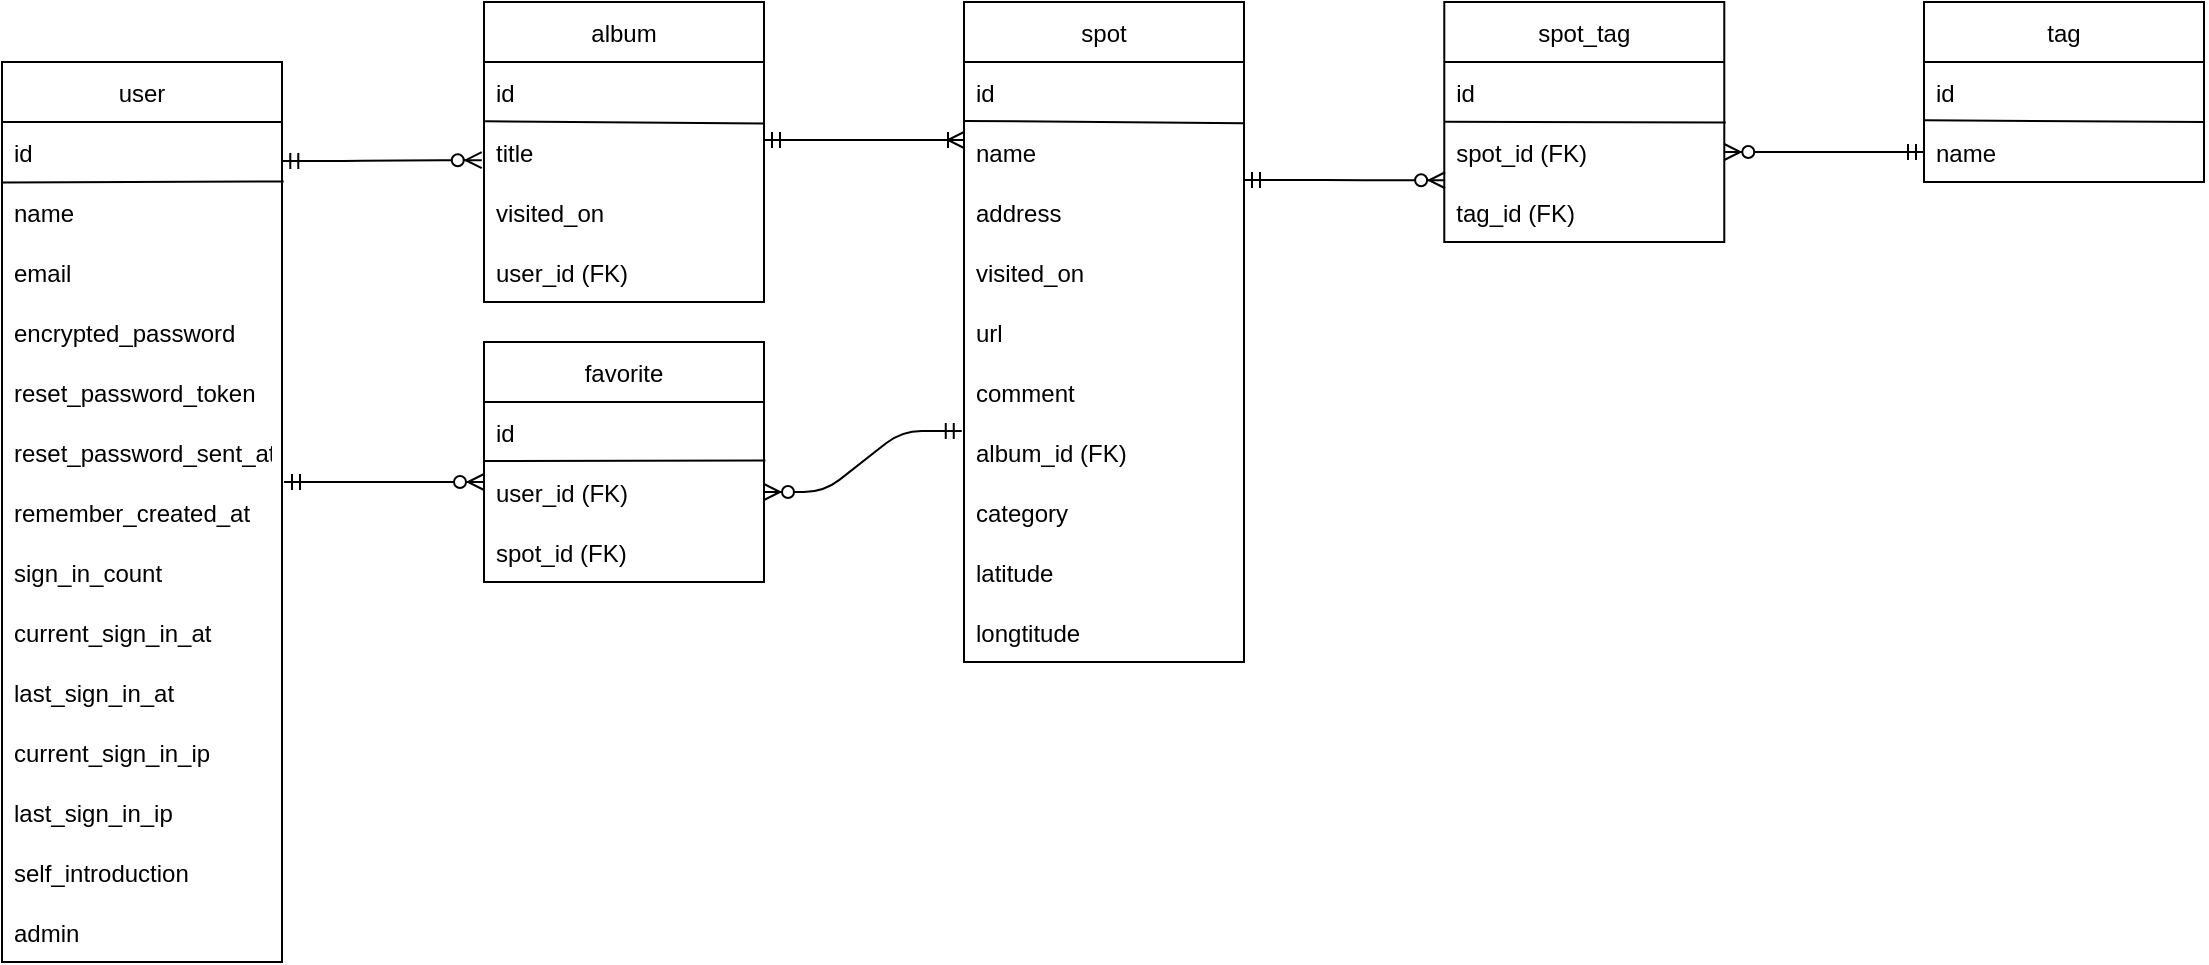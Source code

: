 <mxfile>
    <diagram id="Txf-A9JeajBP07kpJTbC" name="ERD">
        <mxGraphModel dx="610" dy="492" grid="1" gridSize="10" guides="1" tooltips="1" connect="1" arrows="1" fold="1" page="1" pageScale="1" pageWidth="1169" pageHeight="827" math="0" shadow="0">
            <root>
                <mxCell id="0"/>
                <mxCell id="1" parent="0"/>
                <mxCell id="2" value="user" style="swimlane;fontStyle=0;childLayout=stackLayout;horizontal=1;startSize=30;horizontalStack=0;resizeParent=1;resizeParentMax=0;resizeLast=0;collapsible=1;marginBottom=0;" parent="1" vertex="1">
                    <mxGeometry x="39" y="70" width="140" height="450" as="geometry">
                        <mxRectangle x="30" y="40" width="60" height="30" as="alternateBounds"/>
                    </mxGeometry>
                </mxCell>
                <mxCell id="6" value="id" style="text;strokeColor=none;fillColor=none;align=left;verticalAlign=middle;spacingLeft=4;spacingRight=4;overflow=hidden;points=[[0,0.5],[1,0.5]];portConstraint=eastwest;rotatable=0;" parent="2" vertex="1">
                    <mxGeometry y="30" width="140" height="30" as="geometry"/>
                </mxCell>
                <mxCell id="3" value="name" style="text;strokeColor=none;fillColor=none;align=left;verticalAlign=middle;spacingLeft=4;spacingRight=4;overflow=hidden;points=[[0,0.5],[1,0.5]];portConstraint=eastwest;rotatable=0;" parent="2" vertex="1">
                    <mxGeometry y="60" width="140" height="30" as="geometry"/>
                </mxCell>
                <mxCell id="4" value="email" style="text;strokeColor=none;fillColor=none;align=left;verticalAlign=middle;spacingLeft=4;spacingRight=4;overflow=hidden;points=[[0,0.5],[1,0.5]];portConstraint=eastwest;rotatable=0;" parent="2" vertex="1">
                    <mxGeometry y="90" width="140" height="30" as="geometry"/>
                </mxCell>
                <mxCell id="7" value="encrypted_password" style="text;strokeColor=none;fillColor=none;align=left;verticalAlign=middle;spacingLeft=4;spacingRight=4;overflow=hidden;points=[[0,0.5],[1,0.5]];portConstraint=eastwest;rotatable=0;" parent="2" vertex="1">
                    <mxGeometry y="120" width="140" height="30" as="geometry"/>
                </mxCell>
                <mxCell id="2BzxDY4PiXbfq691bgCF-155" value="reset_password_token" style="text;strokeColor=none;fillColor=none;align=left;verticalAlign=middle;spacingLeft=4;spacingRight=4;overflow=hidden;points=[[0,0.5],[1,0.5]];portConstraint=eastwest;rotatable=0;" parent="2" vertex="1">
                    <mxGeometry y="150" width="140" height="30" as="geometry"/>
                </mxCell>
                <mxCell id="2BzxDY4PiXbfq691bgCF-156" value="reset_password_sent_at" style="text;strokeColor=none;fillColor=none;align=left;verticalAlign=middle;spacingLeft=4;spacingRight=4;overflow=hidden;points=[[0,0.5],[1,0.5]];portConstraint=eastwest;rotatable=0;" parent="2" vertex="1">
                    <mxGeometry y="180" width="140" height="30" as="geometry"/>
                </mxCell>
                <mxCell id="2BzxDY4PiXbfq691bgCF-157" value="remember_created_at" style="text;strokeColor=none;fillColor=none;align=left;verticalAlign=middle;spacingLeft=4;spacingRight=4;overflow=hidden;points=[[0,0.5],[1,0.5]];portConstraint=eastwest;rotatable=0;" parent="2" vertex="1">
                    <mxGeometry y="210" width="140" height="30" as="geometry"/>
                </mxCell>
                <mxCell id="2BzxDY4PiXbfq691bgCF-158" value="sign_in_count" style="text;strokeColor=none;fillColor=none;align=left;verticalAlign=middle;spacingLeft=4;spacingRight=4;overflow=hidden;points=[[0,0.5],[1,0.5]];portConstraint=eastwest;rotatable=0;" parent="2" vertex="1">
                    <mxGeometry y="240" width="140" height="30" as="geometry"/>
                </mxCell>
                <mxCell id="2BzxDY4PiXbfq691bgCF-159" value="current_sign_in_at" style="text;strokeColor=none;fillColor=none;align=left;verticalAlign=middle;spacingLeft=4;spacingRight=4;overflow=hidden;points=[[0,0.5],[1,0.5]];portConstraint=eastwest;rotatable=0;" parent="2" vertex="1">
                    <mxGeometry y="270" width="140" height="30" as="geometry"/>
                </mxCell>
                <mxCell id="2BzxDY4PiXbfq691bgCF-160" value="last_sign_in_at" style="text;strokeColor=none;fillColor=none;align=left;verticalAlign=middle;spacingLeft=4;spacingRight=4;overflow=hidden;points=[[0,0.5],[1,0.5]];portConstraint=eastwest;rotatable=0;" parent="2" vertex="1">
                    <mxGeometry y="300" width="140" height="30" as="geometry"/>
                </mxCell>
                <mxCell id="2BzxDY4PiXbfq691bgCF-161" value="current_sign_in_ip" style="text;strokeColor=none;fillColor=none;align=left;verticalAlign=middle;spacingLeft=4;spacingRight=4;overflow=hidden;points=[[0,0.5],[1,0.5]];portConstraint=eastwest;rotatable=0;" parent="2" vertex="1">
                    <mxGeometry y="330" width="140" height="30" as="geometry"/>
                </mxCell>
                <mxCell id="2BzxDY4PiXbfq691bgCF-162" value="last_sign_in_ip" style="text;strokeColor=none;fillColor=none;align=left;verticalAlign=middle;spacingLeft=4;spacingRight=4;overflow=hidden;points=[[0,0.5],[1,0.5]];portConstraint=eastwest;rotatable=0;" parent="2" vertex="1">
                    <mxGeometry y="360" width="140" height="30" as="geometry"/>
                </mxCell>
                <mxCell id="63" value="self_introduction" style="text;strokeColor=none;fillColor=none;align=left;verticalAlign=middle;spacingLeft=4;spacingRight=4;overflow=hidden;points=[[0,0.5],[1,0.5]];portConstraint=eastwest;rotatable=0;" parent="2" vertex="1">
                    <mxGeometry y="390" width="140" height="30" as="geometry"/>
                </mxCell>
                <mxCell id="5" value="admin" style="text;strokeColor=none;fillColor=none;align=left;verticalAlign=middle;spacingLeft=4;spacingRight=4;overflow=hidden;points=[[0,0.5],[1,0.5]];portConstraint=eastwest;rotatable=0;" parent="2" vertex="1">
                    <mxGeometry y="420" width="140" height="30" as="geometry"/>
                </mxCell>
                <mxCell id="11" value="" style="endArrow=none;html=1;exitX=0.003;exitY=0.909;exitDx=0;exitDy=0;exitPerimeter=0;entryX=1.006;entryY=-0.109;entryDx=0;entryDy=0;entryPerimeter=0;" parent="2" edge="1">
                    <mxGeometry width="50" height="50" relative="1" as="geometry">
                        <mxPoint x="0.42" y="60.27" as="sourcePoint"/>
                        <mxPoint x="140.84" y="59.73" as="targetPoint"/>
                    </mxGeometry>
                </mxCell>
                <mxCell id="14" value="spot" style="swimlane;fontStyle=0;childLayout=stackLayout;horizontal=1;startSize=30;horizontalStack=0;resizeParent=1;resizeParentMax=0;resizeLast=0;collapsible=1;marginBottom=0;" parent="1" vertex="1">
                    <mxGeometry x="520" y="40" width="140" height="330" as="geometry"/>
                </mxCell>
                <mxCell id="15" value="id" style="text;strokeColor=none;fillColor=none;align=left;verticalAlign=middle;spacingLeft=4;spacingRight=4;overflow=hidden;points=[[0,0.5],[1,0.5]];portConstraint=eastwest;rotatable=0;" parent="14" vertex="1">
                    <mxGeometry y="30" width="140" height="30" as="geometry"/>
                </mxCell>
                <mxCell id="16" value="name" style="text;strokeColor=none;fillColor=none;align=left;verticalAlign=middle;spacingLeft=4;spacingRight=4;overflow=hidden;points=[[0,0.5],[1,0.5]];portConstraint=eastwest;rotatable=0;" parent="14" vertex="1">
                    <mxGeometry y="60" width="140" height="30" as="geometry"/>
                </mxCell>
                <mxCell id="17" value="address" style="text;strokeColor=none;fillColor=none;align=left;verticalAlign=middle;spacingLeft=4;spacingRight=4;overflow=hidden;points=[[0,0.5],[1,0.5]];portConstraint=eastwest;rotatable=0;" parent="14" vertex="1">
                    <mxGeometry y="90" width="140" height="30" as="geometry"/>
                </mxCell>
                <mxCell id="19" value="visited_on" style="text;strokeColor=none;fillColor=none;align=left;verticalAlign=middle;spacingLeft=4;spacingRight=4;overflow=hidden;points=[[0,0.5],[1,0.5]];portConstraint=eastwest;rotatable=0;" parent="14" vertex="1">
                    <mxGeometry y="120" width="140" height="30" as="geometry"/>
                </mxCell>
                <mxCell id="20" value="url" style="text;strokeColor=none;fillColor=none;align=left;verticalAlign=middle;spacingLeft=4;spacingRight=4;overflow=hidden;points=[[0,0.5],[1,0.5]];portConstraint=eastwest;rotatable=0;" parent="14" vertex="1">
                    <mxGeometry y="150" width="140" height="30" as="geometry"/>
                </mxCell>
                <mxCell id="21" value="comment" style="text;strokeColor=none;fillColor=none;align=left;verticalAlign=middle;spacingLeft=4;spacingRight=4;overflow=hidden;points=[[0,0.5],[1,0.5]];portConstraint=eastwest;rotatable=0;" parent="14" vertex="1">
                    <mxGeometry y="180" width="140" height="30" as="geometry"/>
                </mxCell>
                <mxCell id="71" value="album_id (FK)" style="text;strokeColor=none;fillColor=none;align=left;verticalAlign=middle;spacingLeft=4;spacingRight=4;overflow=hidden;points=[[0,0.5],[1,0.5]];portConstraint=eastwest;rotatable=0;" parent="14" vertex="1">
                    <mxGeometry y="210" width="140" height="30" as="geometry"/>
                </mxCell>
                <mxCell id="148" value="category" style="text;strokeColor=none;fillColor=none;align=left;verticalAlign=middle;spacingLeft=4;spacingRight=4;overflow=hidden;points=[[0,0.5],[1,0.5]];portConstraint=eastwest;rotatable=0;" parent="14" vertex="1">
                    <mxGeometry y="240" width="140" height="30" as="geometry"/>
                </mxCell>
                <mxCell id="UnrW0eIOQo7BJlwSnkmM-145" value="latitude" style="text;strokeColor=none;fillColor=none;align=left;verticalAlign=middle;spacingLeft=4;spacingRight=4;overflow=hidden;points=[[0,0.5],[1,0.5]];portConstraint=eastwest;rotatable=0;" parent="14" vertex="1">
                    <mxGeometry y="270" width="140" height="30" as="geometry"/>
                </mxCell>
                <mxCell id="UnrW0eIOQo7BJlwSnkmM-146" value="longtitude" style="text;strokeColor=none;fillColor=none;align=left;verticalAlign=middle;spacingLeft=4;spacingRight=4;overflow=hidden;points=[[0,0.5],[1,0.5]];portConstraint=eastwest;rotatable=0;" parent="14" vertex="1">
                    <mxGeometry y="300" width="140" height="30" as="geometry"/>
                </mxCell>
                <mxCell id="18" value="" style="endArrow=none;html=1;exitX=0.003;exitY=-0.018;exitDx=0;exitDy=0;exitPerimeter=0;entryX=0.998;entryY=1.021;entryDx=0;entryDy=0;entryPerimeter=0;" parent="14" source="16" target="15" edge="1">
                    <mxGeometry width="50" height="50" relative="1" as="geometry">
                        <mxPoint x="-90" y="70" as="sourcePoint"/>
                        <mxPoint x="-40" y="20" as="targetPoint"/>
                    </mxGeometry>
                </mxCell>
                <mxCell id="23" value="tag" style="swimlane;fontStyle=0;childLayout=stackLayout;horizontal=1;startSize=30;horizontalStack=0;resizeParent=1;resizeParentMax=0;resizeLast=0;collapsible=1;marginBottom=0;" parent="1" vertex="1">
                    <mxGeometry x="1000" y="40" width="140" height="90" as="geometry"/>
                </mxCell>
                <mxCell id="24" value="id" style="text;strokeColor=none;fillColor=none;align=left;verticalAlign=middle;spacingLeft=4;spacingRight=4;overflow=hidden;points=[[0,0.5],[1,0.5]];portConstraint=eastwest;rotatable=0;" parent="23" vertex="1">
                    <mxGeometry y="30" width="140" height="30" as="geometry"/>
                </mxCell>
                <mxCell id="25" value="name" style="text;strokeColor=none;fillColor=none;align=left;verticalAlign=middle;spacingLeft=4;spacingRight=4;overflow=hidden;points=[[0,0.5],[1,0.5]];portConstraint=eastwest;rotatable=0;" parent="23" vertex="1">
                    <mxGeometry y="60" width="140" height="30" as="geometry"/>
                </mxCell>
                <mxCell id="28" value="" style="endArrow=none;html=1;exitX=0;exitY=-0.03;exitDx=0;exitDy=0;exitPerimeter=0;" parent="1" edge="1">
                    <mxGeometry width="50" height="50" relative="1" as="geometry">
                        <mxPoint x="1000" y="99.1" as="sourcePoint"/>
                        <mxPoint x="1140" y="100" as="targetPoint"/>
                    </mxGeometry>
                </mxCell>
                <mxCell id="29" value="spot_tag" style="swimlane;fontStyle=0;childLayout=stackLayout;horizontal=1;startSize=30;horizontalStack=0;resizeParent=1;resizeParentMax=0;resizeLast=0;collapsible=1;marginBottom=0;" parent="1" vertex="1">
                    <mxGeometry x="760.14" y="40" width="140" height="120" as="geometry"/>
                </mxCell>
                <mxCell id="30" value="id" style="text;strokeColor=none;fillColor=none;align=left;verticalAlign=middle;spacingLeft=4;spacingRight=4;overflow=hidden;points=[[0,0.5],[1,0.5]];portConstraint=eastwest;rotatable=0;" parent="29" vertex="1">
                    <mxGeometry y="30" width="140" height="30" as="geometry"/>
                </mxCell>
                <mxCell id="31" value="spot_id (FK)" style="text;strokeColor=none;fillColor=none;align=left;verticalAlign=middle;spacingLeft=4;spacingRight=4;overflow=hidden;points=[[0,0.5],[1,0.5]];portConstraint=eastwest;rotatable=0;" parent="29" vertex="1">
                    <mxGeometry y="60" width="140" height="30" as="geometry"/>
                </mxCell>
                <mxCell id="32" value="tag_id (FK)" style="text;strokeColor=none;fillColor=none;align=left;verticalAlign=middle;spacingLeft=4;spacingRight=4;overflow=hidden;points=[[0,0.5],[1,0.5]];portConstraint=eastwest;rotatable=0;" parent="29" vertex="1">
                    <mxGeometry y="90" width="140" height="30" as="geometry"/>
                </mxCell>
                <mxCell id="33" value="" style="endArrow=none;html=1;exitX=-0.001;exitY=-0.005;exitDx=0;exitDy=0;exitPerimeter=0;entryX=1.005;entryY=1.008;entryDx=0;entryDy=0;entryPerimeter=0;" parent="29" edge="1">
                    <mxGeometry width="50" height="50" relative="1" as="geometry">
                        <mxPoint x="-0.14" y="59.85" as="sourcePoint"/>
                        <mxPoint x="140.7" y="60.24" as="targetPoint"/>
                    </mxGeometry>
                </mxCell>
                <mxCell id="34" value="favorite" style="swimlane;fontStyle=0;childLayout=stackLayout;horizontal=1;startSize=30;horizontalStack=0;resizeParent=1;resizeParentMax=0;resizeLast=0;collapsible=1;marginBottom=0;" parent="1" vertex="1">
                    <mxGeometry x="280" y="210" width="140" height="120" as="geometry"/>
                </mxCell>
                <mxCell id="35" value="id" style="text;strokeColor=none;fillColor=none;align=left;verticalAlign=middle;spacingLeft=4;spacingRight=4;overflow=hidden;points=[[0,0.5],[1,0.5]];portConstraint=eastwest;rotatable=0;" parent="34" vertex="1">
                    <mxGeometry y="30" width="140" height="30" as="geometry"/>
                </mxCell>
                <mxCell id="36" value="user_id (FK)" style="text;strokeColor=none;fillColor=none;align=left;verticalAlign=middle;spacingLeft=4;spacingRight=4;overflow=hidden;points=[[0,0.5],[1,0.5]];portConstraint=eastwest;rotatable=0;" parent="34" vertex="1">
                    <mxGeometry y="60" width="140" height="30" as="geometry"/>
                </mxCell>
                <mxCell id="37" value="spot_id (FK)" style="text;strokeColor=none;fillColor=none;align=left;verticalAlign=middle;spacingLeft=4;spacingRight=4;overflow=hidden;points=[[0,0.5],[1,0.5]];portConstraint=eastwest;rotatable=0;" parent="34" vertex="1">
                    <mxGeometry y="90" width="140" height="30" as="geometry"/>
                </mxCell>
                <mxCell id="38" value="" style="endArrow=none;html=1;exitX=0.002;exitY=-0.018;exitDx=0;exitDy=0;exitPerimeter=0;entryX=1.005;entryY=0.976;entryDx=0;entryDy=0;entryPerimeter=0;" parent="34" source="36" target="35" edge="1">
                    <mxGeometry width="50" height="50" relative="1" as="geometry">
                        <mxPoint x="151" y="80" as="sourcePoint"/>
                        <mxPoint x="201" y="30" as="targetPoint"/>
                    </mxGeometry>
                </mxCell>
                <mxCell id="50" value="album" style="swimlane;fontStyle=0;childLayout=stackLayout;horizontal=1;startSize=30;horizontalStack=0;resizeParent=1;resizeParentMax=0;resizeLast=0;collapsible=1;marginBottom=0;" parent="1" vertex="1">
                    <mxGeometry x="280" y="40" width="140" height="150" as="geometry"/>
                </mxCell>
                <mxCell id="51" value="id" style="text;strokeColor=none;fillColor=none;align=left;verticalAlign=middle;spacingLeft=4;spacingRight=4;overflow=hidden;points=[[0,0.5],[1,0.5]];portConstraint=eastwest;rotatable=0;" parent="50" vertex="1">
                    <mxGeometry y="30" width="140" height="30" as="geometry"/>
                </mxCell>
                <mxCell id="52" value="title" style="text;strokeColor=none;fillColor=none;align=left;verticalAlign=middle;spacingLeft=4;spacingRight=4;overflow=hidden;points=[[0,0.5],[1,0.5]];portConstraint=eastwest;rotatable=0;" parent="50" vertex="1">
                    <mxGeometry y="60" width="140" height="30" as="geometry"/>
                </mxCell>
                <mxCell id="EkiazaXUzyTRPYZjxezg-154" value="visited_on" style="text;strokeColor=none;fillColor=none;align=left;verticalAlign=middle;spacingLeft=4;spacingRight=4;overflow=hidden;points=[[0,0.5],[1,0.5]];portConstraint=eastwest;rotatable=0;" parent="50" vertex="1">
                    <mxGeometry y="90" width="140" height="30" as="geometry"/>
                </mxCell>
                <mxCell id="53" value="user_id (FK)" style="text;strokeColor=none;fillColor=none;align=left;verticalAlign=middle;spacingLeft=4;spacingRight=4;overflow=hidden;points=[[0,0.5],[1,0.5]];portConstraint=eastwest;rotatable=0;" parent="50" vertex="1">
                    <mxGeometry y="120" width="140" height="30" as="geometry"/>
                </mxCell>
                <mxCell id="54" value="" style="endArrow=none;html=1;exitX=0.004;exitY=0.989;exitDx=0;exitDy=0;exitPerimeter=0;entryX=1.002;entryY=1.027;entryDx=0;entryDy=0;entryPerimeter=0;" parent="50" source="51" target="51" edge="1">
                    <mxGeometry width="50" height="50" relative="1" as="geometry">
                        <mxPoint x="-50" y="90" as="sourcePoint"/>
                        <mxPoint y="40" as="targetPoint"/>
                    </mxGeometry>
                </mxCell>
                <mxCell id="PDjTKoxzo5wtHANZ9cKq-154" value="" style="edgeStyle=entityRelationEdgeStyle;fontSize=12;html=1;endArrow=ERzeroToMany;startArrow=ERmandOne;fontColor=#CC0066;exitX=1.001;exitY=0.651;exitDx=0;exitDy=0;entryX=-0.008;entryY=0.637;entryDx=0;entryDy=0;entryPerimeter=0;exitPerimeter=0;" parent="1" source="6" target="52" edge="1">
                    <mxGeometry width="100" height="100" relative="1" as="geometry">
                        <mxPoint x="370" y="300" as="sourcePoint"/>
                        <mxPoint x="470" y="200" as="targetPoint"/>
                    </mxGeometry>
                </mxCell>
                <mxCell id="PDjTKoxzo5wtHANZ9cKq-155" value="" style="edgeStyle=entityRelationEdgeStyle;fontSize=12;html=1;endArrow=ERzeroToMany;startArrow=ERmandOne;fontColor=#CC0066;" parent="1" edge="1">
                    <mxGeometry width="100" height="100" relative="1" as="geometry">
                        <mxPoint x="180" y="280" as="sourcePoint"/>
                        <mxPoint x="280" y="280" as="targetPoint"/>
                    </mxGeometry>
                </mxCell>
                <mxCell id="PDjTKoxzo5wtHANZ9cKq-159" value="" style="edgeStyle=entityRelationEdgeStyle;fontSize=12;html=1;endArrow=ERoneToMany;startArrow=ERmandOne;fontColor=#CC0066;exitX=1;exitY=0.5;exitDx=0;exitDy=0;entryX=0;entryY=0.5;entryDx=0;entryDy=0;" parent="1" edge="1">
                    <mxGeometry width="100" height="100" relative="1" as="geometry">
                        <mxPoint x="420" y="109" as="sourcePoint"/>
                        <mxPoint x="520" y="109" as="targetPoint"/>
                    </mxGeometry>
                </mxCell>
                <mxCell id="PDjTKoxzo5wtHANZ9cKq-160" value="" style="edgeStyle=entityRelationEdgeStyle;fontSize=12;html=1;endArrow=ERzeroToMany;startArrow=ERmandOne;fontColor=#CC0066;entryX=0.003;entryY=0.971;entryDx=0;entryDy=0;entryPerimeter=0;" parent="1" target="31" edge="1">
                    <mxGeometry width="100" height="100" relative="1" as="geometry">
                        <mxPoint x="660" y="129" as="sourcePoint"/>
                        <mxPoint x="290" y="290" as="targetPoint"/>
                    </mxGeometry>
                </mxCell>
                <mxCell id="PDjTKoxzo5wtHANZ9cKq-161" value="" style="edgeStyle=entityRelationEdgeStyle;fontSize=12;html=1;endArrow=ERzeroToMany;startArrow=ERmandOne;fontColor=#CC0066;exitX=-0.008;exitY=0.149;exitDx=0;exitDy=0;exitPerimeter=0;entryX=1;entryY=0.5;entryDx=0;entryDy=0;" parent="1" source="71" target="36" edge="1">
                    <mxGeometry width="100" height="100" relative="1" as="geometry">
                        <mxPoint x="620" y="230" as="sourcePoint"/>
                        <mxPoint x="720" y="130" as="targetPoint"/>
                    </mxGeometry>
                </mxCell>
                <mxCell id="PDjTKoxzo5wtHANZ9cKq-164" value="" style="edgeStyle=entityRelationEdgeStyle;fontSize=12;html=1;endArrow=ERzeroToMany;startArrow=ERmandOne;fontColor=#CC0066;entryX=1;entryY=0.5;entryDx=0;entryDy=0;exitX=0;exitY=0.5;exitDx=0;exitDy=0;" parent="1" source="25" target="31" edge="1">
                    <mxGeometry width="100" height="100" relative="1" as="geometry">
                        <mxPoint x="880" y="310" as="sourcePoint"/>
                        <mxPoint x="980" y="210" as="targetPoint"/>
                    </mxGeometry>
                </mxCell>
            </root>
        </mxGraphModel>
    </diagram>
    <diagram id="C-kjyMHnxPxAWJCLg4bU" name="TD">
        <mxGraphModel dx="2293" dy="656" grid="1" gridSize="10" guides="1" tooltips="1" connect="1" arrows="1" fold="1" page="1" pageScale="1" pageWidth="1169" pageHeight="827" math="0" shadow="0">
            <root>
                <mxCell id="eUzoin1eoDNi1yuy_vCQ-0"/>
                <mxCell id="eUzoin1eoDNi1yuy_vCQ-1" parent="eUzoin1eoDNi1yuy_vCQ-0"/>
                <mxCell id="xGBHynsFkxSjEII5ahBB-0" value="&lt;font color=&quot;#cc0066&quot;&gt;グローバルナビゲーション（ログアウト中）&lt;/font&gt;" style="rounded=0;whiteSpace=wrap;html=1;fontColor=#FFFFFF;" parent="eUzoin1eoDNi1yuy_vCQ-1" vertex="1">
                    <mxGeometry x="829" y="40" width="250" height="60" as="geometry"/>
                </mxCell>
                <mxCell id="xGBHynsFkxSjEII5ahBB-1" value="&lt;font color=&quot;#cc0066&quot;&gt;グローバルナビゲーション（ログイン中）&lt;/font&gt;" style="rounded=0;whiteSpace=wrap;html=1;fontColor=#FFFFFF;" parent="eUzoin1eoDNi1yuy_vCQ-1" vertex="1">
                    <mxGeometry x="-100" y="40" width="739" height="60" as="geometry"/>
                </mxCell>
                <mxCell id="xGBHynsFkxSjEII5ahBB-2" value="&lt;font color=&quot;#cc0066&quot;&gt;ログイン画面&lt;/font&gt;" style="rounded=0;whiteSpace=wrap;html=1;fontColor=#FFFFFF;" parent="eUzoin1eoDNi1yuy_vCQ-1" vertex="1">
                    <mxGeometry x="520" y="200" width="200" height="60" as="geometry"/>
                </mxCell>
                <mxCell id="xGBHynsFkxSjEII5ahBB-3" value="アカウント登録をクリック" style="rounded=0;whiteSpace=wrap;html=1;fontColor=#000000;" parent="eUzoin1eoDNi1yuy_vCQ-1" vertex="1">
                    <mxGeometry x="829" y="100" width="250" height="60" as="geometry"/>
                </mxCell>
                <mxCell id="xGBHynsFkxSjEII5ahBB-4" value="&lt;font color=&quot;#cc0066&quot;&gt;アカウント登録画面&lt;/font&gt;" style="rounded=0;whiteSpace=wrap;html=1;fontColor=#FFFFFF;" parent="eUzoin1eoDNi1yuy_vCQ-1" vertex="1">
                    <mxGeometry x="829" y="200" width="250" height="60" as="geometry"/>
                </mxCell>
                <mxCell id="xGBHynsFkxSjEII5ahBB-5" value="ログインをクリック" style="rounded=0;whiteSpace=wrap;html=1;fontColor=#000000;" parent="eUzoin1eoDNi1yuy_vCQ-1" vertex="1">
                    <mxGeometry x="829" y="260" width="250" height="60" as="geometry"/>
                </mxCell>
                <mxCell id="xGBHynsFkxSjEII5ahBB-6" value="" style="endArrow=classic;html=1;fontColor=#FFFFFF;exitX=1;exitY=0.5;exitDx=0;exitDy=0;entryX=1;entryY=0.5;entryDx=0;entryDy=0;" parent="eUzoin1eoDNi1yuy_vCQ-1" source="ZpOlD85WVQUCl9WIjFt2-1" target="xGBHynsFkxSjEII5ahBB-4" edge="1">
                    <mxGeometry width="50" height="50" relative="1" as="geometry">
                        <mxPoint x="560" y="370" as="sourcePoint"/>
                        <mxPoint x="610" y="320" as="targetPoint"/>
                        <Array as="points">
                            <mxPoint x="1120" y="290"/>
                        </Array>
                    </mxGeometry>
                </mxCell>
                <mxCell id="xGBHynsFkxSjEII5ahBB-7" value="失敗" style="text;html=1;strokeColor=none;fillColor=none;align=center;verticalAlign=middle;whiteSpace=wrap;rounded=0;fontColor=#000000;" parent="eUzoin1eoDNi1yuy_vCQ-1" vertex="1">
                    <mxGeometry x="1090" y="320" width="60" height="30" as="geometry"/>
                </mxCell>
                <mxCell id="xGBHynsFkxSjEII5ahBB-8" value="ログアウトをクリック" style="rounded=0;whiteSpace=wrap;html=1;fontColor=#000000;" parent="eUzoin1eoDNi1yuy_vCQ-1" vertex="1">
                    <mxGeometry x="452" y="100" width="187" height="60" as="geometry"/>
                </mxCell>
                <mxCell id="xGBHynsFkxSjEII5ahBB-17" value="" style="edgeStyle=none;html=1;fontColor=#CC0066;" parent="eUzoin1eoDNi1yuy_vCQ-1" source="xGBHynsFkxSjEII5ahBB-9" target="xGBHynsFkxSjEII5ahBB-15" edge="1">
                    <mxGeometry relative="1" as="geometry"/>
                </mxCell>
                <mxCell id="xGBHynsFkxSjEII5ahBB-9" value="マイページをクリック" style="rounded=0;whiteSpace=wrap;html=1;fontColor=#000000;" parent="eUzoin1eoDNi1yuy_vCQ-1" vertex="1">
                    <mxGeometry x="262" y="100" width="190" height="60" as="geometry"/>
                </mxCell>
                <mxCell id="xGBHynsFkxSjEII5ahBB-10" value="ユーザ一覧をクリック" style="rounded=0;whiteSpace=wrap;html=1;fontColor=#000000;" parent="eUzoin1eoDNi1yuy_vCQ-1" vertex="1">
                    <mxGeometry x="82" y="100" width="180" height="60" as="geometry"/>
                </mxCell>
                <mxCell id="xGBHynsFkxSjEII5ahBB-11" value="" style="endArrow=classic;html=1;fontColor=#FFFFFF;exitX=0.75;exitY=1;exitDx=0;exitDy=0;" parent="eUzoin1eoDNi1yuy_vCQ-1" edge="1">
                    <mxGeometry width="50" height="50" relative="1" as="geometry">
                        <mxPoint x="552.25" y="160" as="sourcePoint"/>
                        <mxPoint x="552" y="200" as="targetPoint"/>
                    </mxGeometry>
                </mxCell>
                <mxCell id="xGBHynsFkxSjEII5ahBB-12" value="TOPページ" style="text;html=1;strokeColor=none;fillColor=none;align=center;verticalAlign=middle;whiteSpace=wrap;rounded=0;fontColor=#000000;" parent="eUzoin1eoDNi1yuy_vCQ-1" vertex="1">
                    <mxGeometry x="650" y="177" width="80" height="30" as="geometry"/>
                </mxCell>
                <mxCell id="xGBHynsFkxSjEII5ahBB-13" value="ログインをクリック" style="rounded=0;whiteSpace=wrap;html=1;fontColor=#000000;" parent="eUzoin1eoDNi1yuy_vCQ-1" vertex="1">
                    <mxGeometry x="520" y="260" width="200" height="60" as="geometry"/>
                </mxCell>
                <mxCell id="xGBHynsFkxSjEII5ahBB-14" value="" style="endArrow=classic;html=1;fontColor=#FFFFFF;exitX=0.5;exitY=1;exitDx=0;exitDy=0;entryX=0.5;entryY=0;entryDx=0;entryDy=0;" parent="eUzoin1eoDNi1yuy_vCQ-1" source="xGBHynsFkxSjEII5ahBB-3" target="xGBHynsFkxSjEII5ahBB-4" edge="1">
                    <mxGeometry width="50" height="50" relative="1" as="geometry">
                        <mxPoint x="560" y="360" as="sourcePoint"/>
                        <mxPoint x="610" y="310" as="targetPoint"/>
                    </mxGeometry>
                </mxCell>
                <mxCell id="xGBHynsFkxSjEII5ahBB-15" value="&lt;font color=&quot;#cc0066&quot;&gt;マイページ詳細画面&lt;/font&gt;" style="rounded=0;whiteSpace=wrap;html=1;fontColor=#FFFFFF;" parent="eUzoin1eoDNi1yuy_vCQ-1" vertex="1">
                    <mxGeometry x="362" y="390" width="190" height="60" as="geometry"/>
                </mxCell>
                <mxCell id="xGBHynsFkxSjEII5ahBB-16" value="&lt;font color=&quot;#cc0066&quot;&gt;ユーザ一覧画面&lt;/font&gt;" style="rounded=0;whiteSpace=wrap;html=1;fontColor=#FFFFFF;" parent="eUzoin1eoDNi1yuy_vCQ-1" vertex="1">
                    <mxGeometry x="50" y="200" width="190" height="60" as="geometry"/>
                </mxCell>
                <mxCell id="xGBHynsFkxSjEII5ahBB-25" value="" style="edgeStyle=none;html=1;fontColor=#CC0066;exitX=0.5;exitY=1;exitDx=0;exitDy=0;entryX=0.5;entryY=0;entryDx=0;entryDy=0;" parent="eUzoin1eoDNi1yuy_vCQ-1" source="yjztk7dz4a6YmKWKkWJ7-5" target="xGBHynsFkxSjEII5ahBB-21" edge="1">
                    <mxGeometry relative="1" as="geometry">
                        <mxPoint x="457" y="710" as="targetPoint"/>
                    </mxGeometry>
                </mxCell>
                <mxCell id="xGBHynsFkxSjEII5ahBB-19" value="任意のアルバムをクリック" style="rounded=0;whiteSpace=wrap;html=1;fontColor=#000000;" parent="eUzoin1eoDNi1yuy_vCQ-1" vertex="1">
                    <mxGeometry x="362" y="510" width="190" height="60" as="geometry"/>
                </mxCell>
                <mxCell id="qk9dOoqKUoiocP7bpKG3-1" value="" style="edgeStyle=none;html=1;fontColor=#CC0066;" parent="eUzoin1eoDNi1yuy_vCQ-1" edge="1">
                    <mxGeometry relative="1" as="geometry">
                        <mxPoint x="141" y="320.0" as="sourcePoint"/>
                        <mxPoint x="141" y="390" as="targetPoint"/>
                    </mxGeometry>
                </mxCell>
                <mxCell id="xGBHynsFkxSjEII5ahBB-20" value="任意のユーザをクリック" style="rounded=0;whiteSpace=wrap;html=1;fontColor=#000000;" parent="eUzoin1eoDNi1yuy_vCQ-1" vertex="1">
                    <mxGeometry x="50" y="260" width="190" height="60" as="geometry"/>
                </mxCell>
                <mxCell id="xGBHynsFkxSjEII5ahBB-21" value="&lt;font color=&quot;#cc0066&quot;&gt;アルバム詳細画面&lt;/font&gt;" style="rounded=0;whiteSpace=wrap;html=1;fontColor=#FFFFFF;" parent="eUzoin1eoDNi1yuy_vCQ-1" vertex="1">
                    <mxGeometry x="362" y="700" width="190" height="60" as="geometry"/>
                </mxCell>
                <mxCell id="xGBHynsFkxSjEII5ahBB-24" value="アルバム編集をクリック" style="rounded=0;whiteSpace=wrap;html=1;fontColor=#000000;" parent="eUzoin1eoDNi1yuy_vCQ-1" vertex="1">
                    <mxGeometry x="362" y="760" width="190" height="60" as="geometry"/>
                </mxCell>
                <mxCell id="yjztk7dz4a6YmKWKkWJ7-2" value="" style="endArrow=classic;html=1;fontColor=#CC0066;exitX=0.5;exitY=1;exitDx=0;exitDy=0;entryX=1;entryY=0.5;entryDx=0;entryDy=0;" parent="eUzoin1eoDNi1yuy_vCQ-1" source="ZpOlD85WVQUCl9WIjFt2-1" target="xGBHynsFkxSjEII5ahBB-15" edge="1">
                    <mxGeometry width="50" height="50" relative="1" as="geometry">
                        <mxPoint x="1044" y="320" as="sourcePoint"/>
                        <mxPoint x="660" y="310" as="targetPoint"/>
                        <Array as="points">
                            <mxPoint x="954" y="420"/>
                        </Array>
                    </mxGeometry>
                </mxCell>
                <mxCell id="yjztk7dz4a6YmKWKkWJ7-3" value="" style="endArrow=classic;html=1;fontColor=#CC0066;exitX=0;exitY=0.5;exitDx=0;exitDy=0;entryX=1;entryY=0.5;entryDx=0;entryDy=0;" parent="eUzoin1eoDNi1yuy_vCQ-1" source="xGBHynsFkxSjEII5ahBB-13" target="xGBHynsFkxSjEII5ahBB-16" edge="1">
                    <mxGeometry width="50" height="50" relative="1" as="geometry">
                        <mxPoint x="520" y="360" as="sourcePoint"/>
                        <mxPoint x="570" y="310" as="targetPoint"/>
                        <Array as="points">
                            <mxPoint x="280" y="290"/>
                            <mxPoint x="280" y="230"/>
                        </Array>
                    </mxGeometry>
                </mxCell>
                <mxCell id="yjztk7dz4a6YmKWKkWJ7-4" value="アルバム削除をクリック" style="rounded=0;whiteSpace=wrap;html=1;fontColor=#000000;" parent="eUzoin1eoDNi1yuy_vCQ-1" vertex="1">
                    <mxGeometry x="362" y="820" width="190" height="60" as="geometry"/>
                </mxCell>
                <mxCell id="yjztk7dz4a6YmKWKkWJ7-5" value="（アルバム）登録をクリック" style="rounded=0;whiteSpace=wrap;html=1;fontColor=#000000;" parent="eUzoin1eoDNi1yuy_vCQ-1" vertex="1">
                    <mxGeometry x="362" y="570" width="190" height="60" as="geometry"/>
                </mxCell>
                <mxCell id="yjztk7dz4a6YmKWKkWJ7-6" value="" style="endArrow=classic;html=1;fontColor=#CC0066;exitX=1;exitY=0.5;exitDx=0;exitDy=0;" parent="eUzoin1eoDNi1yuy_vCQ-1" source="xGBHynsFkxSjEII5ahBB-19" edge="1">
                    <mxGeometry width="50" height="50" relative="1" as="geometry">
                        <mxPoint x="490" y="660" as="sourcePoint"/>
                        <mxPoint x="457" y="660" as="targetPoint"/>
                        <Array as="points">
                            <mxPoint x="600" y="540"/>
                            <mxPoint x="600" y="660"/>
                        </Array>
                    </mxGeometry>
                </mxCell>
                <mxCell id="yjztk7dz4a6YmKWKkWJ7-7" value="&lt;font color=&quot;#cc0066&quot;&gt;アルバム編集画面&lt;/font&gt;" style="rounded=0;whiteSpace=wrap;html=1;fontColor=#FFFFFF;" parent="eUzoin1eoDNi1yuy_vCQ-1" vertex="1">
                    <mxGeometry x="660" y="760" width="190" height="60" as="geometry"/>
                </mxCell>
                <mxCell id="yjztk7dz4a6YmKWKkWJ7-8" value="更新をクリック" style="rounded=0;whiteSpace=wrap;html=1;fontColor=#000000;" parent="eUzoin1eoDNi1yuy_vCQ-1" vertex="1">
                    <mxGeometry x="660" y="820" width="190" height="60" as="geometry"/>
                </mxCell>
                <mxCell id="yjztk7dz4a6YmKWKkWJ7-10" value="" style="edgeStyle=none;html=1;fontColor=#CC0066;entryX=1;entryY=0.5;entryDx=0;entryDy=0;exitX=0;exitY=0.5;exitDx=0;exitDy=0;" parent="eUzoin1eoDNi1yuy_vCQ-1" source="yjztk7dz4a6YmKWKkWJ7-9" target="xGBHynsFkxSjEII5ahBB-21" edge="1">
                    <mxGeometry relative="1" as="geometry">
                        <Array as="points">
                            <mxPoint x="610" y="910"/>
                            <mxPoint x="610" y="730"/>
                        </Array>
                    </mxGeometry>
                </mxCell>
                <mxCell id="yjztk7dz4a6YmKWKkWJ7-9" value="キャンセルをクリック" style="rounded=0;whiteSpace=wrap;html=1;fontColor=#000000;" parent="eUzoin1eoDNi1yuy_vCQ-1" vertex="1">
                    <mxGeometry x="660" y="880" width="190" height="60" as="geometry"/>
                </mxCell>
                <mxCell id="yjztk7dz4a6YmKWKkWJ7-11" value="" style="endArrow=classic;html=1;fontColor=#CC0066;exitX=0;exitY=0.5;exitDx=0;exitDy=0;" parent="eUzoin1eoDNi1yuy_vCQ-1" source="yjztk7dz4a6YmKWKkWJ7-8" edge="1">
                    <mxGeometry width="50" height="50" relative="1" as="geometry">
                        <mxPoint x="490" y="920" as="sourcePoint"/>
                        <mxPoint x="610" y="850" as="targetPoint"/>
                    </mxGeometry>
                </mxCell>
                <mxCell id="yjztk7dz4a6YmKWKkWJ7-13" value="" style="endArrow=classic;html=1;fontColor=#CC0066;exitX=1;exitY=0.5;exitDx=0;exitDy=0;entryX=0;entryY=0.5;entryDx=0;entryDy=0;" parent="eUzoin1eoDNi1yuy_vCQ-1" source="xGBHynsFkxSjEII5ahBB-24" target="yjztk7dz4a6YmKWKkWJ7-7" edge="1">
                    <mxGeometry width="50" height="50" relative="1" as="geometry">
                        <mxPoint x="490" y="920" as="sourcePoint"/>
                        <mxPoint x="540" y="870" as="targetPoint"/>
                    </mxGeometry>
                </mxCell>
                <mxCell id="yjztk7dz4a6YmKWKkWJ7-14" value="&lt;font color=&quot;#cc0066&quot;&gt;スポット作成画面&lt;/font&gt;" style="rounded=0;whiteSpace=wrap;html=1;fontColor=#FFFFFF;" parent="eUzoin1eoDNi1yuy_vCQ-1" vertex="1">
                    <mxGeometry x="362" y="1000" width="190" height="60" as="geometry"/>
                </mxCell>
                <mxCell id="yjztk7dz4a6YmKWKkWJ7-15" value="キャンセルをクリック" style="rounded=0;whiteSpace=wrap;html=1;fontColor=#000000;" parent="eUzoin1eoDNi1yuy_vCQ-1" vertex="1">
                    <mxGeometry x="362" y="1060" width="190" height="60" as="geometry"/>
                </mxCell>
                <mxCell id="Bsqt6HXMrlooeKhqS0k2-11" value="" style="edgeStyle=none;html=1;fontColor=#CC0066;entryX=0.5;entryY=0;entryDx=0;entryDy=0;" parent="eUzoin1eoDNi1yuy_vCQ-1" source="yjztk7dz4a6YmKWKkWJ7-16" target="Bsqt6HXMrlooeKhqS0k2-4" edge="1">
                    <mxGeometry relative="1" as="geometry"/>
                </mxCell>
                <mxCell id="yjztk7dz4a6YmKWKkWJ7-16" value="登録をクリック" style="rounded=0;whiteSpace=wrap;html=1;fontColor=#000000;" parent="eUzoin1eoDNi1yuy_vCQ-1" vertex="1">
                    <mxGeometry x="362" y="1120" width="190" height="60" as="geometry"/>
                </mxCell>
                <mxCell id="Bsqt6HXMrlooeKhqS0k2-4" value="&lt;font color=&quot;#cc0066&quot;&gt;スポット詳細画面&lt;/font&gt;" style="rounded=0;whiteSpace=wrap;html=1;fontColor=#FFFFFF;" parent="eUzoin1eoDNi1yuy_vCQ-1" vertex="1">
                    <mxGeometry x="362" y="1230" width="190" height="60" as="geometry"/>
                </mxCell>
                <mxCell id="Bsqt6HXMrlooeKhqS0k2-5" value="アルバムTOPをクリック" style="rounded=0;whiteSpace=wrap;html=1;fontColor=#000000;" parent="eUzoin1eoDNi1yuy_vCQ-1" vertex="1">
                    <mxGeometry x="362" y="1290" width="190" height="60" as="geometry"/>
                </mxCell>
                <mxCell id="Bsqt6HXMrlooeKhqS0k2-6" value="編集をクリック" style="rounded=0;whiteSpace=wrap;html=1;fontColor=#000000;" parent="eUzoin1eoDNi1yuy_vCQ-1" vertex="1">
                    <mxGeometry x="362" y="1350" width="190" height="60" as="geometry"/>
                </mxCell>
                <mxCell id="Bsqt6HXMrlooeKhqS0k2-7" value="スポット登録をクリック" style="rounded=0;whiteSpace=wrap;html=1;fontColor=#000000;" parent="eUzoin1eoDNi1yuy_vCQ-1" vertex="1">
                    <mxGeometry x="362" y="880" width="190" height="60" as="geometry"/>
                </mxCell>
                <mxCell id="Bsqt6HXMrlooeKhqS0k2-9" value="" style="endArrow=classic;html=1;fontColor=#CC0066;exitX=0;exitY=0.5;exitDx=0;exitDy=0;entryX=0;entryY=0.5;entryDx=0;entryDy=0;" parent="eUzoin1eoDNi1yuy_vCQ-1" source="yjztk7dz4a6YmKWKkWJ7-4" target="xGBHynsFkxSjEII5ahBB-15" edge="1">
                    <mxGeometry width="50" height="50" relative="1" as="geometry">
                        <mxPoint x="480" y="730" as="sourcePoint"/>
                        <mxPoint x="530" y="680" as="targetPoint"/>
                        <Array as="points">
                            <mxPoint x="290" y="850"/>
                            <mxPoint x="290" y="420"/>
                        </Array>
                    </mxGeometry>
                </mxCell>
                <mxCell id="Bsqt6HXMrlooeKhqS0k2-10" value="" style="endArrow=classic;html=1;fontColor=#CC0066;exitX=0.5;exitY=1;exitDx=0;exitDy=0;entryX=0.5;entryY=0;entryDx=0;entryDy=0;" parent="eUzoin1eoDNi1yuy_vCQ-1" source="Bsqt6HXMrlooeKhqS0k2-7" target="yjztk7dz4a6YmKWKkWJ7-14" edge="1">
                    <mxGeometry width="50" height="50" relative="1" as="geometry">
                        <mxPoint x="490" y="1050" as="sourcePoint"/>
                        <mxPoint x="540" y="1000" as="targetPoint"/>
                    </mxGeometry>
                </mxCell>
                <mxCell id="Bsqt6HXMrlooeKhqS0k2-13" value="削除をクリック" style="rounded=0;whiteSpace=wrap;html=1;fontColor=#000000;" parent="eUzoin1eoDNi1yuy_vCQ-1" vertex="1">
                    <mxGeometry x="362" y="1410" width="190" height="60" as="geometry"/>
                </mxCell>
                <mxCell id="Bsqt6HXMrlooeKhqS0k2-14" value="新規登録をクリック" style="rounded=0;whiteSpace=wrap;html=1;fontColor=#000000;" parent="eUzoin1eoDNi1yuy_vCQ-1" vertex="1">
                    <mxGeometry x="362" y="1470" width="190" height="60" as="geometry"/>
                </mxCell>
                <mxCell id="Bsqt6HXMrlooeKhqS0k2-15" value="" style="endArrow=classic;html=1;fontColor=#CC0066;" parent="eUzoin1eoDNi1yuy_vCQ-1" edge="1">
                    <mxGeometry width="50" height="50" relative="1" as="geometry">
                        <mxPoint x="360" y="1320" as="sourcePoint"/>
                        <mxPoint x="350" y="740" as="targetPoint"/>
                        <Array as="points">
                            <mxPoint x="240" y="1320"/>
                            <mxPoint x="240" y="740"/>
                        </Array>
                    </mxGeometry>
                </mxCell>
                <mxCell id="Bsqt6HXMrlooeKhqS0k2-17" value="" style="endArrow=classic;html=1;fontColor=#CC0066;exitX=1;exitY=0.5;exitDx=0;exitDy=0;entryX=1;entryY=0.75;entryDx=0;entryDy=0;" parent="eUzoin1eoDNi1yuy_vCQ-1" source="yjztk7dz4a6YmKWKkWJ7-15" target="xGBHynsFkxSjEII5ahBB-21" edge="1">
                    <mxGeometry width="50" height="50" relative="1" as="geometry">
                        <mxPoint x="490" y="920" as="sourcePoint"/>
                        <mxPoint x="540" y="870" as="targetPoint"/>
                        <Array as="points">
                            <mxPoint x="580" y="1090"/>
                            <mxPoint x="580" y="745"/>
                        </Array>
                    </mxGeometry>
                </mxCell>
                <mxCell id="Bsqt6HXMrlooeKhqS0k2-18" value="" style="endArrow=classic;html=1;fontColor=#CC0066;exitX=0;exitY=0.5;exitDx=0;exitDy=0;" parent="eUzoin1eoDNi1yuy_vCQ-1" source="Bsqt6HXMrlooeKhqS0k2-13" edge="1">
                    <mxGeometry width="50" height="50" relative="1" as="geometry">
                        <mxPoint x="390" y="1180" as="sourcePoint"/>
                        <mxPoint x="250" y="1320" as="targetPoint"/>
                        <Array as="points">
                            <mxPoint x="250" y="1440"/>
                        </Array>
                    </mxGeometry>
                </mxCell>
                <mxCell id="Bsqt6HXMrlooeKhqS0k2-19" value="&lt;font color=&quot;#cc0066&quot;&gt;スポット編集画面&lt;/font&gt;" style="rounded=0;whiteSpace=wrap;html=1;fontColor=#FFFFFF;" parent="eUzoin1eoDNi1yuy_vCQ-1" vertex="1">
                    <mxGeometry x="660" y="1350" width="190" height="60" as="geometry"/>
                </mxCell>
                <mxCell id="Bsqt6HXMrlooeKhqS0k2-20" value="更新をクリック" style="rounded=0;whiteSpace=wrap;html=1;fontColor=#000000;" parent="eUzoin1eoDNi1yuy_vCQ-1" vertex="1">
                    <mxGeometry x="660" y="1410" width="190" height="60" as="geometry"/>
                </mxCell>
                <mxCell id="Bsqt6HXMrlooeKhqS0k2-21" value="キャンセルをクリック" style="rounded=0;whiteSpace=wrap;html=1;fontColor=#000000;" parent="eUzoin1eoDNi1yuy_vCQ-1" vertex="1">
                    <mxGeometry x="660" y="1470" width="190" height="60" as="geometry"/>
                </mxCell>
                <mxCell id="Bsqt6HXMrlooeKhqS0k2-22" value="" style="endArrow=classic;html=1;fontColor=#CC0066;exitX=1;exitY=0.5;exitDx=0;exitDy=0;entryX=0;entryY=0.5;entryDx=0;entryDy=0;" parent="eUzoin1eoDNi1yuy_vCQ-1" source="Bsqt6HXMrlooeKhqS0k2-6" target="Bsqt6HXMrlooeKhqS0k2-19" edge="1">
                    <mxGeometry width="50" height="50" relative="1" as="geometry">
                        <mxPoint x="490" y="1320" as="sourcePoint"/>
                        <mxPoint x="540" y="1270" as="targetPoint"/>
                    </mxGeometry>
                </mxCell>
                <mxCell id="Bsqt6HXMrlooeKhqS0k2-23" value="" style="endArrow=classic;html=1;fontColor=#CC0066;exitX=0;exitY=0.5;exitDx=0;exitDy=0;entryX=1;entryY=0.5;entryDx=0;entryDy=0;" parent="eUzoin1eoDNi1yuy_vCQ-1" source="Bsqt6HXMrlooeKhqS0k2-21" target="Bsqt6HXMrlooeKhqS0k2-4" edge="1">
                    <mxGeometry width="50" height="50" relative="1" as="geometry">
                        <mxPoint x="490" y="1320" as="sourcePoint"/>
                        <mxPoint x="540" y="1270" as="targetPoint"/>
                        <Array as="points">
                            <mxPoint x="610" y="1500"/>
                            <mxPoint x="610" y="1260"/>
                        </Array>
                    </mxGeometry>
                </mxCell>
                <mxCell id="Bsqt6HXMrlooeKhqS0k2-24" value="" style="endArrow=classic;html=1;fontColor=#CC0066;exitX=0;exitY=0.5;exitDx=0;exitDy=0;" parent="eUzoin1eoDNi1yuy_vCQ-1" source="Bsqt6HXMrlooeKhqS0k2-20" edge="1">
                    <mxGeometry width="50" height="50" relative="1" as="geometry">
                        <mxPoint x="490" y="1450" as="sourcePoint"/>
                        <mxPoint x="610" y="1440" as="targetPoint"/>
                    </mxGeometry>
                </mxCell>
                <mxCell id="Bsqt6HXMrlooeKhqS0k2-25" value="" style="endArrow=classic;html=1;fontColor=#CC0066;exitX=0;exitY=0.5;exitDx=0;exitDy=0;entryX=0;entryY=0.5;entryDx=0;entryDy=0;" parent="eUzoin1eoDNi1yuy_vCQ-1" source="Bsqt6HXMrlooeKhqS0k2-14" target="yjztk7dz4a6YmKWKkWJ7-14" edge="1">
                    <mxGeometry width="50" height="50" relative="1" as="geometry">
                        <mxPoint x="480" y="1320" as="sourcePoint"/>
                        <mxPoint x="350" y="1030" as="targetPoint"/>
                        <Array as="points">
                            <mxPoint x="300" y="1500"/>
                            <mxPoint x="300" y="1030"/>
                        </Array>
                    </mxGeometry>
                </mxCell>
                <mxCell id="Bsqt6HXMrlooeKhqS0k2-28" value="" style="endArrow=classic;html=1;fontColor=#CC0066;" parent="eUzoin1eoDNi1yuy_vCQ-1" edge="1">
                    <mxGeometry width="50" height="50" relative="1" as="geometry">
                        <mxPoint x="146" y="160" as="sourcePoint"/>
                        <mxPoint x="146" y="200" as="targetPoint"/>
                    </mxGeometry>
                </mxCell>
                <mxCell id="Bsqt6HXMrlooeKhqS0k2-29" value="" style="endArrow=classic;html=1;fontColor=#FFFFFF;exitX=1;exitY=0.5;exitDx=0;exitDy=0;entryX=1;entryY=0.5;entryDx=0;entryDy=0;" parent="eUzoin1eoDNi1yuy_vCQ-1" edge="1">
                    <mxGeometry width="50" height="50" relative="1" as="geometry">
                        <mxPoint x="720" y="290" as="sourcePoint"/>
                        <mxPoint x="720" y="230" as="targetPoint"/>
                        <Array as="points">
                            <mxPoint x="771" y="260"/>
                        </Array>
                    </mxGeometry>
                </mxCell>
                <mxCell id="Bsqt6HXMrlooeKhqS0k2-30" value="失敗" style="text;html=1;strokeColor=none;fillColor=none;align=center;verticalAlign=middle;whiteSpace=wrap;rounded=0;fontColor=#000000;" parent="eUzoin1eoDNi1yuy_vCQ-1" vertex="1">
                    <mxGeometry x="741" y="270" width="60" height="30" as="geometry"/>
                </mxCell>
                <mxCell id="qk9dOoqKUoiocP7bpKG3-0" value="&lt;font color=&quot;#cc0066&quot;&gt;（任意の）ユーザ詳細画面&lt;/font&gt;" style="rounded=0;whiteSpace=wrap;html=1;fontColor=#FFFFFF;" parent="eUzoin1eoDNi1yuy_vCQ-1" vertex="1">
                    <mxGeometry x="50" y="390" width="190" height="60" as="geometry"/>
                </mxCell>
                <mxCell id="ZpOlD85WVQUCl9WIjFt2-1" value="登録をクリック" style="rounded=0;whiteSpace=wrap;html=1;fontColor=#000000;" parent="eUzoin1eoDNi1yuy_vCQ-1" vertex="1">
                    <mxGeometry x="829" y="320" width="250" height="60" as="geometry"/>
                </mxCell>
                <mxCell id="ZpOlD85WVQUCl9WIjFt2-3" value="" style="endArrow=classic;html=1;fontColor=#CC0066;exitX=0;exitY=0.5;exitDx=0;exitDy=0;entryX=1;entryY=0.25;entryDx=0;entryDy=0;" parent="eUzoin1eoDNi1yuy_vCQ-1" source="xGBHynsFkxSjEII5ahBB-5" target="xGBHynsFkxSjEII5ahBB-2" edge="1">
                    <mxGeometry width="50" height="50" relative="1" as="geometry">
                        <mxPoint x="640" y="240" as="sourcePoint"/>
                        <mxPoint x="690" y="190" as="targetPoint"/>
                        <Array as="points">
                            <mxPoint x="800" y="290"/>
                            <mxPoint x="800" y="215"/>
                        </Array>
                    </mxGeometry>
                </mxCell>
                <mxCell id="dbN_iFarDPd9HtVaKgW6-3" value="" style="edgeStyle=none;html=1;fontColor=#FFFFFF;" parent="eUzoin1eoDNi1yuy_vCQ-1" source="dbN_iFarDPd9HtVaKgW6-0" target="dbN_iFarDPd9HtVaKgW6-1" edge="1">
                    <mxGeometry relative="1" as="geometry"/>
                </mxCell>
                <mxCell id="dbN_iFarDPd9HtVaKgW6-0" value="アカウント編集をクリック" style="rounded=0;whiteSpace=wrap;html=1;fontColor=#000000;" parent="eUzoin1eoDNi1yuy_vCQ-1" vertex="1">
                    <mxGeometry x="362" y="450" width="190" height="60" as="geometry"/>
                </mxCell>
                <mxCell id="dbN_iFarDPd9HtVaKgW6-1" value="&lt;font color=&quot;#cc0066&quot;&gt;アカウント編集画面&lt;/font&gt;" style="rounded=0;whiteSpace=wrap;html=1;fontColor=#FFFFFF;" parent="eUzoin1eoDNi1yuy_vCQ-1" vertex="1">
                    <mxGeometry x="660" y="450" width="190" height="60" as="geometry"/>
                </mxCell>
                <mxCell id="dbN_iFarDPd9HtVaKgW6-4" value="更新をクリック" style="rounded=0;whiteSpace=wrap;html=1;fontColor=#000000;" parent="eUzoin1eoDNi1yuy_vCQ-1" vertex="1">
                    <mxGeometry x="660" y="510" width="190" height="60" as="geometry"/>
                </mxCell>
                <mxCell id="dbN_iFarDPd9HtVaKgW6-5" value="キャンセルをクリック" style="rounded=0;whiteSpace=wrap;html=1;fontColor=#000000;" parent="eUzoin1eoDNi1yuy_vCQ-1" vertex="1">
                    <mxGeometry x="660" y="570" width="190" height="60" as="geometry"/>
                </mxCell>
                <mxCell id="dbN_iFarDPd9HtVaKgW6-6" value="" style="endArrow=classic;html=1;fontColor=#FFFFFF;entryX=1;entryY=0.75;entryDx=0;entryDy=0;exitX=0;exitY=0.5;exitDx=0;exitDy=0;" parent="eUzoin1eoDNi1yuy_vCQ-1" source="dbN_iFarDPd9HtVaKgW6-5" target="xGBHynsFkxSjEII5ahBB-15" edge="1">
                    <mxGeometry width="50" height="50" relative="1" as="geometry">
                        <mxPoint x="580" y="620" as="sourcePoint"/>
                        <mxPoint x="630" y="570" as="targetPoint"/>
                        <Array as="points">
                            <mxPoint x="630" y="600"/>
                            <mxPoint x="630" y="435"/>
                        </Array>
                    </mxGeometry>
                </mxCell>
                <mxCell id="dbN_iFarDPd9HtVaKgW6-7" value="" style="endArrow=classic;html=1;fontColor=#FFFFFF;" parent="eUzoin1eoDNi1yuy_vCQ-1" source="dbN_iFarDPd9HtVaKgW6-4" edge="1">
                    <mxGeometry width="50" height="50" relative="1" as="geometry">
                        <mxPoint x="580" y="620" as="sourcePoint"/>
                        <mxPoint x="630" y="540" as="targetPoint"/>
                    </mxGeometry>
                </mxCell>
                <mxCell id="LTdXfb29XR3op7u3G-j7-0" value="管理画面をクリック" style="rounded=0;whiteSpace=wrap;html=1;fontColor=#000000;" parent="eUzoin1eoDNi1yuy_vCQ-1" vertex="1">
                    <mxGeometry x="-100" y="100" width="182" height="60" as="geometry"/>
                </mxCell>
                <mxCell id="LTdXfb29XR3op7u3G-j7-1" value="&lt;font color=&quot;#cc0066&quot;&gt;管理画面&lt;/font&gt;" style="rounded=0;whiteSpace=wrap;html=1;fontColor=#FFFFFF;" parent="eUzoin1eoDNi1yuy_vCQ-1" vertex="1">
                    <mxGeometry x="-230" y="200" width="190" height="60" as="geometry"/>
                </mxCell>
                <mxCell id="LTdXfb29XR3op7u3G-j7-2" value="" style="endArrow=classic;html=1;fontColor=#CC0066;entryX=0.5;entryY=0;entryDx=0;entryDy=0;exitX=0.5;exitY=1;exitDx=0;exitDy=0;" parent="eUzoin1eoDNi1yuy_vCQ-1" source="LTdXfb29XR3op7u3G-j7-0" target="LTdXfb29XR3op7u3G-j7-1" edge="1">
                    <mxGeometry width="50" height="50" relative="1" as="geometry">
                        <mxPoint x="-60.0" y="160" as="sourcePoint"/>
                        <mxPoint x="-60.0" y="200" as="targetPoint"/>
                    </mxGeometry>
                </mxCell>
            </root>
        </mxGraphModel>
    </diagram>
    <diagram id="U-lccm55p0x9JbjPmpYq" name="WF">
        <mxGraphModel dx="610" dy="492" grid="1" gridSize="10" guides="1" tooltips="1" connect="1" arrows="1" fold="1" page="1" pageScale="1" pageWidth="1169" pageHeight="827" math="0" shadow="0">
            <root>
                <mxCell id="J1eSYYCO2xklXlQICddV-0"/>
                <mxCell id="J1eSYYCO2xklXlQICddV-1" parent="J1eSYYCO2xklXlQICddV-0"/>
                <mxCell id="J1eSYYCO2xklXlQICddV-3" value="" style="rounded=0;whiteSpace=wrap;html=1;" parent="J1eSYYCO2xklXlQICddV-1" vertex="1">
                    <mxGeometry x="40" y="80" width="520" height="620" as="geometry"/>
                </mxCell>
                <mxCell id="oGU_z9fLn5r2nvnoWi4c-0" value="" style="rounded=0;whiteSpace=wrap;html=1;" parent="J1eSYYCO2xklXlQICddV-1" vertex="1">
                    <mxGeometry x="40" y="920" width="520" height="620" as="geometry"/>
                </mxCell>
                <mxCell id="oGU_z9fLn5r2nvnoWi4c-1" value="" style="rounded=0;whiteSpace=wrap;html=1;" parent="J1eSYYCO2xklXlQICddV-1" vertex="1">
                    <mxGeometry x="40" y="920" width="520" height="60" as="geometry"/>
                </mxCell>
                <mxCell id="oGU_z9fLn5r2nvnoWi4c-2" value="" style="rounded=0;whiteSpace=wrap;html=1;" parent="J1eSYYCO2xklXlQICddV-1" vertex="1">
                    <mxGeometry x="40" y="1480" width="520" height="60" as="geometry"/>
                </mxCell>
                <mxCell id="oGU_z9fLn5r2nvnoWi4c-4" value="" style="rounded=0;whiteSpace=wrap;html=1;" parent="J1eSYYCO2xklXlQICddV-1" vertex="1">
                    <mxGeometry x="155" y="221" width="290" height="330" as="geometry"/>
                </mxCell>
                <mxCell id="oGU_z9fLn5r2nvnoWi4c-19" value="" style="line;strokeWidth=2;html=1;" parent="J1eSYYCO2xklXlQICddV-1" vertex="1">
                    <mxGeometry x="210" y="343.5" width="190" height="10" as="geometry"/>
                </mxCell>
                <mxCell id="oGU_z9fLn5r2nvnoWi4c-20" value="" style="line;strokeWidth=2;html=1;" parent="J1eSYYCO2xklXlQICddV-1" vertex="1">
                    <mxGeometry x="210" y="418.5" width="190" height="10" as="geometry"/>
                </mxCell>
                <mxCell id="oGU_z9fLn5r2nvnoWi4c-22" value="email" style="text;html=1;strokeColor=none;fillColor=none;align=center;verticalAlign=middle;whiteSpace=wrap;rounded=0;" parent="J1eSYYCO2xklXlQICddV-1" vertex="1">
                    <mxGeometry x="200" y="313.5" width="60" height="30" as="geometry"/>
                </mxCell>
                <mxCell id="oGU_z9fLn5r2nvnoWi4c-23" value="password" style="text;html=1;strokeColor=none;fillColor=none;align=center;verticalAlign=middle;whiteSpace=wrap;rounded=0;" parent="J1eSYYCO2xklXlQICddV-1" vertex="1">
                    <mxGeometry x="210" y="388.5" width="60" height="30" as="geometry"/>
                </mxCell>
                <mxCell id="oGU_z9fLn5r2nvnoWi4c-26" value="ログイン" style="html=1;shadow=0;dashed=0;shape=mxgraph.bootstrap.rrect;rSize=5;strokeColor=none;strokeWidth=1;fillColor=#6C767D;fontColor=#FFFFFF;whiteSpace=wrap;align=left;verticalAlign=middle;spacingLeft=0;fontStyle=1;fontSize=14;spacing=5;" parent="J1eSYYCO2xklXlQICddV-1" vertex="1">
                    <mxGeometry x="267.5" y="471" width="65" height="20" as="geometry"/>
                </mxCell>
                <mxCell id="oGU_z9fLn5r2nvnoWi4c-27" value="" style="rounded=0;whiteSpace=wrap;html=1;" parent="J1eSYYCO2xklXlQICddV-1" vertex="1">
                    <mxGeometry x="40" y="640" width="520" height="60" as="geometry"/>
                </mxCell>
                <mxCell id="oGU_z9fLn5r2nvnoWi4c-28" value="" style="rounded=0;whiteSpace=wrap;html=1;" parent="J1eSYYCO2xklXlQICddV-1" vertex="1">
                    <mxGeometry x="40" y="80" width="520" height="60" as="geometry"/>
                </mxCell>
                <mxCell id="oGU_z9fLn5r2nvnoWi4c-31" value="" style="rounded=0;whiteSpace=wrap;html=1;" parent="J1eSYYCO2xklXlQICddV-1" vertex="1">
                    <mxGeometry x="125" y="1070" width="350" height="100" as="geometry"/>
                </mxCell>
                <mxCell id="oGU_z9fLn5r2nvnoWi4c-34" value="" style="ellipse;whiteSpace=wrap;html=1;aspect=fixed;" parent="J1eSYYCO2xklXlQICddV-1" vertex="1">
                    <mxGeometry x="150" y="1085" width="70" height="70" as="geometry"/>
                </mxCell>
                <mxCell id="oGU_z9fLn5r2nvnoWi4c-35" value="" style="rounded=0;whiteSpace=wrap;html=1;" parent="J1eSYYCO2xklXlQICddV-1" vertex="1">
                    <mxGeometry x="125" y="1194" width="350" height="100" as="geometry"/>
                </mxCell>
                <mxCell id="oGU_z9fLn5r2nvnoWi4c-36" value="" style="ellipse;whiteSpace=wrap;html=1;aspect=fixed;" parent="J1eSYYCO2xklXlQICddV-1" vertex="1">
                    <mxGeometry x="150" y="1209" width="70" height="70" as="geometry"/>
                </mxCell>
                <mxCell id="oGU_z9fLn5r2nvnoWi4c-40" value="" style="rounded=0;whiteSpace=wrap;html=1;" parent="J1eSYYCO2xklXlQICddV-1" vertex="1">
                    <mxGeometry x="125" y="1320" width="350" height="100" as="geometry"/>
                </mxCell>
                <mxCell id="oGU_z9fLn5r2nvnoWi4c-41" value="" style="ellipse;whiteSpace=wrap;html=1;aspect=fixed;" parent="J1eSYYCO2xklXlQICddV-1" vertex="1">
                    <mxGeometry x="150" y="1335" width="70" height="70" as="geometry"/>
                </mxCell>
                <mxCell id="oGU_z9fLn5r2nvnoWi4c-42" value="" style="rounded=0;whiteSpace=wrap;html=1;" parent="J1eSYYCO2xklXlQICddV-1" vertex="1">
                    <mxGeometry x="600" y="920" width="520" height="620" as="geometry"/>
                </mxCell>
                <mxCell id="oGU_z9fLn5r2nvnoWi4c-43" value="" style="rounded=0;whiteSpace=wrap;html=1;" parent="J1eSYYCO2xklXlQICddV-1" vertex="1">
                    <mxGeometry x="600" y="1480" width="520" height="60" as="geometry"/>
                </mxCell>
                <mxCell id="oGU_z9fLn5r2nvnoWi4c-44" value="" style="rounded=0;whiteSpace=wrap;html=1;" parent="J1eSYYCO2xklXlQICddV-1" vertex="1">
                    <mxGeometry x="600" y="920" width="520" height="60" as="geometry"/>
                </mxCell>
                <mxCell id="oGU_z9fLn5r2nvnoWi4c-45" value="" style="rounded=0;whiteSpace=wrap;html=1;" parent="J1eSYYCO2xklXlQICddV-1" vertex="1">
                    <mxGeometry x="40" y="1720" width="520" height="620" as="geometry"/>
                </mxCell>
                <mxCell id="oGU_z9fLn5r2nvnoWi4c-46" value="" style="rounded=0;whiteSpace=wrap;html=1;" parent="J1eSYYCO2xklXlQICddV-1" vertex="1">
                    <mxGeometry x="40" y="2280" width="520" height="60" as="geometry"/>
                </mxCell>
                <mxCell id="oGU_z9fLn5r2nvnoWi4c-47" value="" style="rounded=0;whiteSpace=wrap;html=1;" parent="J1eSYYCO2xklXlQICddV-1" vertex="1">
                    <mxGeometry x="40" y="1720" width="520" height="60" as="geometry"/>
                </mxCell>
                <mxCell id="oGU_z9fLn5r2nvnoWi4c-48" value="LOGO" style="text;html=1;strokeColor=none;fillColor=none;align=center;verticalAlign=middle;whiteSpace=wrap;rounded=0;" parent="J1eSYYCO2xklXlQICddV-1" vertex="1">
                    <mxGeometry x="50" y="95" width="60" height="30" as="geometry"/>
                </mxCell>
                <mxCell id="oGU_z9fLn5r2nvnoWi4c-49" value="LOGO" style="text;html=1;strokeColor=none;fillColor=none;align=center;verticalAlign=middle;whiteSpace=wrap;rounded=0;" parent="J1eSYYCO2xklXlQICddV-1" vertex="1">
                    <mxGeometry x="50" y="935" width="60" height="30" as="geometry"/>
                </mxCell>
                <mxCell id="oGU_z9fLn5r2nvnoWi4c-53" value="ログアウト" style="html=1;shadow=0;dashed=0;shape=mxgraph.bootstrap.rrect;rSize=5;strokeColor=none;strokeWidth=1;fillColor=#6C767D;fontColor=#FFFFFF;whiteSpace=wrap;align=left;verticalAlign=middle;spacingLeft=0;fontStyle=1;fontSize=14;spacing=5;" parent="J1eSYYCO2xklXlQICddV-1" vertex="1">
                    <mxGeometry x="460" y="940" width="80" height="20" as="geometry"/>
                </mxCell>
                <mxCell id="oGU_z9fLn5r2nvnoWi4c-54" value="マイページ" style="html=1;shadow=0;dashed=0;shape=mxgraph.bootstrap.rrect;rSize=5;strokeColor=none;strokeWidth=1;fillColor=#6C767D;fontColor=#FFFFFF;whiteSpace=wrap;align=left;verticalAlign=middle;spacingLeft=0;fontStyle=1;fontSize=14;spacing=5;" parent="J1eSYYCO2xklXlQICddV-1" vertex="1">
                    <mxGeometry x="360" y="940" width="80" height="20" as="geometry"/>
                </mxCell>
                <mxCell id="oGU_z9fLn5r2nvnoWi4c-55" value="LOGO" style="text;html=1;strokeColor=none;fillColor=none;align=center;verticalAlign=middle;whiteSpace=wrap;rounded=0;" parent="J1eSYYCO2xklXlQICddV-1" vertex="1">
                    <mxGeometry x="615" y="935" width="60" height="30" as="geometry"/>
                </mxCell>
                <mxCell id="oGU_z9fLn5r2nvnoWi4c-56" value="ログアウト" style="html=1;shadow=0;dashed=0;shape=mxgraph.bootstrap.rrect;rSize=5;strokeColor=none;strokeWidth=1;fillColor=#6C767D;fontColor=#FFFFFF;whiteSpace=wrap;align=left;verticalAlign=middle;spacingLeft=0;fontStyle=1;fontSize=14;spacing=5;" parent="J1eSYYCO2xklXlQICddV-1" vertex="1">
                    <mxGeometry x="1025" y="940" width="80" height="20" as="geometry"/>
                </mxCell>
                <mxCell id="oGU_z9fLn5r2nvnoWi4c-57" value="ユーザ一覧" style="html=1;shadow=0;dashed=0;shape=mxgraph.bootstrap.rrect;rSize=5;strokeColor=none;strokeWidth=1;fillColor=#6C767D;fontColor=#FFFFFF;whiteSpace=wrap;align=left;verticalAlign=middle;spacingLeft=0;fontStyle=1;fontSize=14;spacing=5;" parent="J1eSYYCO2xklXlQICddV-1" vertex="1">
                    <mxGeometry x="935" y="940" width="80" height="20" as="geometry"/>
                </mxCell>
                <mxCell id="oGU_z9fLn5r2nvnoWi4c-58" value="" style="ellipse;whiteSpace=wrap;html=1;aspect=fixed;" parent="J1eSYYCO2xklXlQICddV-1" vertex="1">
                    <mxGeometry x="675" y="1050" width="110" height="110" as="geometry"/>
                </mxCell>
                <mxCell id="oGU_z9fLn5r2nvnoWi4c-63" value="" style="rounded=1;whiteSpace=wrap;html=1;" parent="J1eSYYCO2xklXlQICddV-1" vertex="1">
                    <mxGeometry x="805" y="1082" width="225" height="68" as="geometry"/>
                </mxCell>
                <mxCell id="oGU_z9fLn5r2nvnoWi4c-68" value="" style="rounded=0;whiteSpace=wrap;html=1;" parent="J1eSYYCO2xklXlQICddV-1" vertex="1">
                    <mxGeometry x="700" y="1240" width="90" height="110" as="geometry"/>
                </mxCell>
                <mxCell id="oGU_z9fLn5r2nvnoWi4c-69" value="" style="rounded=0;whiteSpace=wrap;html=1;" parent="J1eSYYCO2xklXlQICddV-1" vertex="1">
                    <mxGeometry x="815" y="1240" width="90" height="110" as="geometry"/>
                </mxCell>
                <mxCell id="oGU_z9fLn5r2nvnoWi4c-70" value="" style="rounded=0;whiteSpace=wrap;html=1;" parent="J1eSYYCO2xklXlQICddV-1" vertex="1">
                    <mxGeometry x="928" y="1240" width="90" height="110" as="geometry"/>
                </mxCell>
                <mxCell id="oGU_z9fLn5r2nvnoWi4c-71" value="アルバム" style="text;html=1;strokeColor=none;fillColor=none;align=center;verticalAlign=middle;whiteSpace=wrap;rounded=0;" parent="J1eSYYCO2xklXlQICddV-1" vertex="1">
                    <mxGeometry x="700" y="1200" width="60" height="30" as="geometry"/>
                </mxCell>
                <mxCell id="oGU_z9fLn5r2nvnoWi4c-73" value="アルバム1" style="text;html=1;strokeColor=none;fillColor=none;align=center;verticalAlign=middle;whiteSpace=wrap;rounded=0;" parent="J1eSYYCO2xklXlQICddV-1" vertex="1">
                    <mxGeometry x="715" y="1270" width="60" height="30" as="geometry"/>
                </mxCell>
                <mxCell id="oGU_z9fLn5r2nvnoWi4c-74" value="アルバム2&lt;span style=&quot;color: rgba(0 , 0 , 0 , 0) ; font-family: monospace ; font-size: 0px&quot;&gt;%3CmxGraphModel%3E%3Croot%3E%3CmxCell%20id%3D%220%22%2F%3E%3CmxCell%20id%3D%221%22%20parent%3D%220%22%2F%3E%3CmxCell%20id%3D%222%22%20value%3D%22%E3%82%A2%E3%83%AB%E3%83%90%E3%83%A01%22%20style%3D%22text%3Bhtml%3D1%3BstrokeColor%3Dnone%3BfillColor%3Dnone%3Balign%3Dcenter%3BverticalAlign%3Dmiddle%3BwhiteSpace%3Dwrap%3Brounded%3D0%3B%22%20vertex%3D%221%22%20parent%3D%221%22%3E%3CmxGeometry%20x%3D%22155%22%20y%3D%221290%22%20width%3D%2260%22%20height%3D%2230%22%20as%3D%22geometry%22%2F%3E%3C%2FmxCell%3E%3C%2Froot%3E%3C%2FmxGraphModel%3E&lt;/span&gt;" style="text;html=1;strokeColor=none;fillColor=none;align=center;verticalAlign=middle;whiteSpace=wrap;rounded=0;" parent="J1eSYYCO2xklXlQICddV-1" vertex="1">
                    <mxGeometry x="830" y="1270" width="60" height="30" as="geometry"/>
                </mxCell>
                <mxCell id="oGU_z9fLn5r2nvnoWi4c-75" value="アルバム3&lt;span style=&quot;color: rgba(0 , 0 , 0 , 0) ; font-family: monospace ; font-size: 0px&quot;&gt;%3CmxGraphModel%3E%3Croot%3E%3CmxCell%20id%3D%220%22%2F%3E%3CmxCell%20id%3D%221%22%20parent%3D%220%22%2F%3E%3CmxCell%20id%3D%222%22%20value%3D%22%E3%82%A2%E3%83%AB%E3%83%90%E3%83%A01%22%20style%3D%22text%3Bhtml%3D1%3BstrokeColor%3Dnone%3BfillColor%3Dnone%3Balign%3Dcenter%3BverticalAlign%3Dmiddle%3BwhiteSpace%3Dwrap%3Brounded%3D0%3B%22%20vertex%3D%221%22%20parent%3D%221%22%3E%3CmxGeometry%20x%3D%22155%22%20y%3D%221290%22%20width%3D%2260%22%20height%3D%2230%22%20as%3D%22geometry%22%2F%3E%3C%2FmxCell%3E%3C%2Froot%3E%3C%2FmxGraphModel%3&lt;/span&gt;" style="text;html=1;strokeColor=none;fillColor=none;align=center;verticalAlign=middle;whiteSpace=wrap;rounded=0;" parent="J1eSYYCO2xklXlQICddV-1" vertex="1">
                    <mxGeometry x="943" y="1270" width="60" height="30" as="geometry"/>
                </mxCell>
                <mxCell id="oGU_z9fLn5r2nvnoWi4c-76" value="アルバムを追加" style="text;html=1;strokeColor=none;fillColor=none;align=center;verticalAlign=middle;whiteSpace=wrap;rounded=0;" parent="J1eSYYCO2xklXlQICddV-1" vertex="1">
                    <mxGeometry x="743" y="1380" width="100" height="30" as="geometry"/>
                </mxCell>
                <mxCell id="oGU_z9fLn5r2nvnoWi4c-79" value="行先" style="text;html=1;strokeColor=none;fillColor=none;align=center;verticalAlign=middle;whiteSpace=wrap;rounded=0;" parent="J1eSYYCO2xklXlQICddV-1" vertex="1">
                    <mxGeometry x="732" y="1410" width="60" height="30" as="geometry"/>
                </mxCell>
                <mxCell id="oGU_z9fLn5r2nvnoWi4c-80" value="訪問年月" style="text;html=1;strokeColor=none;fillColor=none;align=center;verticalAlign=middle;whiteSpace=wrap;rounded=0;" parent="J1eSYYCO2xklXlQICddV-1" vertex="1">
                    <mxGeometry x="855" y="1410" width="60" height="30" as="geometry"/>
                </mxCell>
                <mxCell id="oGU_z9fLn5r2nvnoWi4c-82" value="登録" style="html=1;shadow=0;dashed=0;shape=mxgraph.bootstrap.rrect;rSize=5;strokeColor=none;strokeWidth=1;fillColor=#6C767D;fontColor=#FFFFFF;whiteSpace=wrap;align=left;verticalAlign=middle;spacingLeft=0;fontStyle=1;fontSize=14;spacing=5;" parent="J1eSYYCO2xklXlQICddV-1" vertex="1">
                    <mxGeometry x="1000" y="1415" width="40" height="20" as="geometry"/>
                </mxCell>
                <mxCell id="oGU_z9fLn5r2nvnoWi4c-83" value="お気に入りした場所一覧（リンク）" style="text;html=1;strokeColor=none;fillColor=none;align=center;verticalAlign=middle;whiteSpace=wrap;rounded=0;" parent="J1eSYYCO2xklXlQICddV-1" vertex="1">
                    <mxGeometry x="801" y="1163" width="199" height="30" as="geometry"/>
                </mxCell>
                <mxCell id="oGU_z9fLn5r2nvnoWi4c-85" value="LOGO" style="text;html=1;strokeColor=none;fillColor=none;align=center;verticalAlign=middle;whiteSpace=wrap;rounded=0;" parent="J1eSYYCO2xklXlQICddV-1" vertex="1">
                    <mxGeometry x="55" y="1735" width="60" height="30" as="geometry"/>
                </mxCell>
                <mxCell id="oGU_z9fLn5r2nvnoWi4c-86" value="ログアウト" style="html=1;shadow=0;dashed=0;shape=mxgraph.bootstrap.rrect;rSize=5;strokeColor=none;strokeWidth=1;fillColor=#6C767D;fontColor=#FFFFFF;whiteSpace=wrap;align=left;verticalAlign=middle;spacingLeft=0;fontStyle=1;fontSize=14;spacing=5;" parent="J1eSYYCO2xklXlQICddV-1" vertex="1">
                    <mxGeometry x="465" y="1740" width="80" height="20" as="geometry"/>
                </mxCell>
                <mxCell id="oGU_z9fLn5r2nvnoWi4c-87" value="xｘxさんの○○旅" style="text;strokeColor=none;fillColor=none;html=1;fontSize=24;fontStyle=1;verticalAlign=middle;align=center;" parent="J1eSYYCO2xklXlQICddV-1" vertex="1">
                    <mxGeometry x="217.5" y="1820" width="100" height="40" as="geometry"/>
                </mxCell>
                <mxCell id="oGU_z9fLn5r2nvnoWi4c-88" value="2022年10月" style="text;html=1;strokeColor=none;fillColor=none;align=center;verticalAlign=middle;whiteSpace=wrap;rounded=0;" parent="J1eSYYCO2xklXlQICddV-1" vertex="1">
                    <mxGeometry x="352.5" y="1830" width="90" height="30" as="geometry"/>
                </mxCell>
                <mxCell id="oGU_z9fLn5r2nvnoWi4c-93" value="行ってきた場所" style="text;html=1;strokeColor=none;fillColor=none;align=center;verticalAlign=middle;whiteSpace=wrap;rounded=0;" parent="J1eSYYCO2xklXlQICddV-1" vertex="1">
                    <mxGeometry x="245" y="1870" width="110" height="30" as="geometry"/>
                </mxCell>
                <mxCell id="oGU_z9fLn5r2nvnoWi4c-94" value="" style="rounded=1;whiteSpace=wrap;html=1;" parent="J1eSYYCO2xklXlQICddV-1" vertex="1">
                    <mxGeometry x="165" y="2030" width="270" height="140" as="geometry"/>
                </mxCell>
                <mxCell id="oGU_z9fLn5r2nvnoWi4c-96" value="地図" style="text;html=1;strokeColor=none;fillColor=none;align=center;verticalAlign=middle;whiteSpace=wrap;rounded=0;" parent="J1eSYYCO2xklXlQICddV-1" vertex="1">
                    <mxGeometry x="270" y="2086" width="60" height="30" as="geometry"/>
                </mxCell>
                <mxCell id="8rvyOk_HV5Ty_CHEBNvK-0" value="ログイン画面" style="text;html=1;strokeColor=none;fillColor=none;align=center;verticalAlign=middle;whiteSpace=wrap;rounded=0;" parent="J1eSYYCO2xklXlQICddV-1" vertex="1">
                    <mxGeometry x="260" y="40" width="80" height="30" as="geometry"/>
                </mxCell>
                <mxCell id="8rvyOk_HV5Ty_CHEBNvK-1" value="ユーザ一覧画面" style="text;html=1;strokeColor=none;fillColor=none;align=center;verticalAlign=middle;whiteSpace=wrap;rounded=0;" parent="J1eSYYCO2xklXlQICddV-1" vertex="1">
                    <mxGeometry x="260" y="880" width="100" height="30" as="geometry"/>
                </mxCell>
                <mxCell id="8rvyOk_HV5Ty_CHEBNvK-2" value="ユーザ詳細画面、マイページ" style="text;html=1;strokeColor=none;fillColor=none;align=center;verticalAlign=middle;whiteSpace=wrap;rounded=0;" parent="J1eSYYCO2xklXlQICddV-1" vertex="1">
                    <mxGeometry x="795" y="880" width="185" height="30" as="geometry"/>
                </mxCell>
                <mxCell id="8rvyOk_HV5Ty_CHEBNvK-3" value="アルバム詳細画面" style="text;html=1;strokeColor=none;fillColor=none;align=center;verticalAlign=middle;whiteSpace=wrap;rounded=0;" parent="J1eSYYCO2xklXlQICddV-1" vertex="1">
                    <mxGeometry x="242.5" y="1680" width="110" height="30" as="geometry"/>
                </mxCell>
                <mxCell id="8rvyOk_HV5Ty_CHEBNvK-12" value="タグで検索" style="text;html=1;strokeColor=none;fillColor=none;align=center;verticalAlign=middle;whiteSpace=wrap;rounded=0;" parent="J1eSYYCO2xklXlQICddV-1" vertex="1">
                    <mxGeometry x="317.5" y="1894" width="80" height="30" as="geometry"/>
                </mxCell>
                <mxCell id="8rvyOk_HV5Ty_CHEBNvK-14" value="ユーザ一覧" style="html=1;shadow=0;dashed=0;shape=mxgraph.bootstrap.rrect;rSize=5;strokeColor=none;strokeWidth=1;fillColor=#6C767D;fontColor=#FFFFFF;whiteSpace=wrap;align=left;verticalAlign=middle;spacingLeft=0;fontStyle=1;fontSize=14;spacing=5;" parent="J1eSYYCO2xklXlQICddV-1" vertex="1">
                    <mxGeometry x="285" y="1740" width="80" height="20" as="geometry"/>
                </mxCell>
                <mxCell id="8rvyOk_HV5Ty_CHEBNvK-15" value="スポット登録" style="html=1;shadow=0;dashed=0;shape=mxgraph.bootstrap.rrect;rSize=5;strokeColor=none;strokeWidth=1;fillColor=#6C767D;fontColor=#FFFFFF;whiteSpace=wrap;align=left;verticalAlign=middle;spacingLeft=0;fontStyle=1;fontSize=14;spacing=5;" parent="J1eSYYCO2xklXlQICddV-1" vertex="1">
                    <mxGeometry x="347.5" y="2185" width="95" height="20" as="geometry"/>
                </mxCell>
                <mxCell id="8rvyOk_HV5Ty_CHEBNvK-16" value="マイページ" style="html=1;shadow=0;dashed=0;shape=mxgraph.bootstrap.rrect;rSize=5;strokeColor=none;strokeWidth=1;fillColor=#6C767D;fontColor=#FFFFFF;whiteSpace=wrap;align=left;verticalAlign=middle;spacingLeft=0;fontStyle=1;fontSize=14;spacing=5;" parent="J1eSYYCO2xklXlQICddV-1" vertex="1">
                    <mxGeometry x="375" y="1740" width="80" height="20" as="geometry"/>
                </mxCell>
                <mxCell id="8rvyOk_HV5Ty_CHEBNvK-17" value="" style="rounded=0;whiteSpace=wrap;html=1;" parent="J1eSYYCO2xklXlQICddV-1" vertex="1">
                    <mxGeometry x="600" y="2610" width="520" height="570" as="geometry"/>
                </mxCell>
                <mxCell id="8rvyOk_HV5Ty_CHEBNvK-18" value="" style="rounded=0;whiteSpace=wrap;html=1;" parent="J1eSYYCO2xklXlQICddV-1" vertex="1">
                    <mxGeometry x="600" y="3120" width="520" height="60" as="geometry"/>
                </mxCell>
                <mxCell id="8rvyOk_HV5Ty_CHEBNvK-19" value="" style="rounded=0;whiteSpace=wrap;html=1;" parent="J1eSYYCO2xklXlQICddV-1" vertex="1">
                    <mxGeometry x="600" y="2560" width="520" height="60" as="geometry"/>
                </mxCell>
                <mxCell id="8rvyOk_HV5Ty_CHEBNvK-20" value="" style="rounded=0;whiteSpace=wrap;html=1;" parent="J1eSYYCO2xklXlQICddV-1" vertex="1">
                    <mxGeometry x="40" y="2560" width="520" height="620" as="geometry"/>
                </mxCell>
                <mxCell id="8rvyOk_HV5Ty_CHEBNvK-21" value="" style="rounded=0;whiteSpace=wrap;html=1;" parent="J1eSYYCO2xklXlQICddV-1" vertex="1">
                    <mxGeometry x="40" y="3120" width="520" height="60" as="geometry"/>
                </mxCell>
                <mxCell id="8rvyOk_HV5Ty_CHEBNvK-22" value="" style="rounded=0;whiteSpace=wrap;html=1;" parent="J1eSYYCO2xklXlQICddV-1" vertex="1">
                    <mxGeometry x="40" y="2560" width="520" height="60" as="geometry"/>
                </mxCell>
                <mxCell id="8rvyOk_HV5Ty_CHEBNvK-23" value="LOGO" style="text;html=1;strokeColor=none;fillColor=none;align=center;verticalAlign=middle;whiteSpace=wrap;rounded=0;" parent="J1eSYYCO2xklXlQICddV-1" vertex="1">
                    <mxGeometry x="615" y="2575" width="60" height="30" as="geometry"/>
                </mxCell>
                <mxCell id="8rvyOk_HV5Ty_CHEBNvK-24" value="ログアウト" style="html=1;shadow=0;dashed=0;shape=mxgraph.bootstrap.rrect;rSize=5;strokeColor=none;strokeWidth=1;fillColor=#6C767D;fontColor=#FFFFFF;whiteSpace=wrap;align=left;verticalAlign=middle;spacingLeft=0;fontStyle=1;fontSize=14;spacing=5;" parent="J1eSYYCO2xklXlQICddV-1" vertex="1">
                    <mxGeometry x="1025" y="2580" width="80" height="20" as="geometry"/>
                </mxCell>
                <mxCell id="8rvyOk_HV5Ty_CHEBNvK-25" value="ユーザ一覧" style="html=1;shadow=0;dashed=0;shape=mxgraph.bootstrap.rrect;rSize=5;strokeColor=none;strokeWidth=1;fillColor=#6C767D;fontColor=#FFFFFF;whiteSpace=wrap;align=left;verticalAlign=middle;spacingLeft=0;fontStyle=1;fontSize=14;spacing=5;" parent="J1eSYYCO2xklXlQICddV-1" vertex="1">
                    <mxGeometry x="850" y="2580" width="80" height="20" as="geometry"/>
                </mxCell>
                <mxCell id="8rvyOk_HV5Ty_CHEBNvK-30" value="" style="rounded=0;whiteSpace=wrap;html=1;" parent="J1eSYYCO2xklXlQICddV-1" vertex="1">
                    <mxGeometry x="715" y="2940" width="90" height="90" as="geometry"/>
                </mxCell>
                <mxCell id="8rvyOk_HV5Ty_CHEBNvK-44" value="LOGO" style="text;html=1;strokeColor=none;fillColor=none;align=center;verticalAlign=middle;whiteSpace=wrap;rounded=0;" parent="J1eSYYCO2xklXlQICddV-1" vertex="1">
                    <mxGeometry x="55" y="2575" width="60" height="30" as="geometry"/>
                </mxCell>
                <mxCell id="8rvyOk_HV5Ty_CHEBNvK-45" value="ログアウト" style="html=1;shadow=0;dashed=0;shape=mxgraph.bootstrap.rrect;rSize=5;strokeColor=none;strokeWidth=1;fillColor=#6C767D;fontColor=#FFFFFF;whiteSpace=wrap;align=left;verticalAlign=middle;spacingLeft=0;fontStyle=1;fontSize=14;spacing=5;" parent="J1eSYYCO2xklXlQICddV-1" vertex="1">
                    <mxGeometry x="465" y="2580" width="80" height="20" as="geometry"/>
                </mxCell>
                <mxCell id="8rvyOk_HV5Ty_CHEBNvK-51" value="スポット詳細画面" style="text;html=1;strokeColor=none;fillColor=none;align=center;verticalAlign=middle;whiteSpace=wrap;rounded=0;" parent="J1eSYYCO2xklXlQICddV-1" vertex="1">
                    <mxGeometry x="795" y="2520" width="100" height="30" as="geometry"/>
                </mxCell>
                <mxCell id="8rvyOk_HV5Ty_CHEBNvK-52" value="スポット作成画面" style="text;html=1;strokeColor=none;fillColor=none;align=center;verticalAlign=middle;whiteSpace=wrap;rounded=0;" parent="J1eSYYCO2xklXlQICddV-1" vertex="1">
                    <mxGeometry x="242.5" y="2520" width="110" height="30" as="geometry"/>
                </mxCell>
                <mxCell id="8rvyOk_HV5Ty_CHEBNvK-63" value="ユーザ一覧" style="html=1;shadow=0;dashed=0;shape=mxgraph.bootstrap.rrect;rSize=5;strokeColor=none;strokeWidth=1;fillColor=#6C767D;fontColor=#FFFFFF;whiteSpace=wrap;align=left;verticalAlign=middle;spacingLeft=0;fontStyle=1;fontSize=14;spacing=5;" parent="J1eSYYCO2xklXlQICddV-1" vertex="1">
                    <mxGeometry x="290" y="2580" width="80" height="20" as="geometry"/>
                </mxCell>
                <mxCell id="8rvyOk_HV5Ty_CHEBNvK-64" value="新規登録" style="html=1;shadow=0;dashed=0;shape=mxgraph.bootstrap.rrect;rSize=5;strokeColor=none;strokeWidth=1;fillColor=#6C767D;fontColor=#FFFFFF;whiteSpace=wrap;align=left;verticalAlign=middle;spacingLeft=0;fontStyle=1;fontSize=14;spacing=5;" parent="J1eSYYCO2xklXlQICddV-1" vertex="1">
                    <mxGeometry x="955" y="3050" width="65" height="20" as="geometry"/>
                </mxCell>
                <mxCell id="8rvyOk_HV5Ty_CHEBNvK-65" value="マイページ" style="html=1;shadow=0;dashed=0;shape=mxgraph.bootstrap.rrect;rSize=5;strokeColor=none;strokeWidth=1;fillColor=#6C767D;fontColor=#FFFFFF;whiteSpace=wrap;align=left;verticalAlign=middle;spacingLeft=0;fontStyle=1;fontSize=14;spacing=5;" parent="J1eSYYCO2xklXlQICddV-1" vertex="1">
                    <mxGeometry x="938" y="2580" width="80" height="20" as="geometry"/>
                </mxCell>
                <mxCell id="oGU_z9fLn5r2nvnoWi4c-61" value="自己紹介" style="text;html=1;strokeColor=none;fillColor=none;align=center;verticalAlign=middle;whiteSpace=wrap;rounded=0;" parent="J1eSYYCO2xklXlQICddV-1" vertex="1">
                    <mxGeometry x="890" y="1101" width="60" height="30" as="geometry"/>
                </mxCell>
                <mxCell id="oGU_z9fLn5r2nvnoWi4c-90" value="&lt;ul&gt;&lt;li&gt;スポット1&lt;/li&gt;&lt;li&gt;スポット2&lt;/li&gt;&lt;li&gt;スポット3&lt;/li&gt;&lt;/ul&gt;" style="text;strokeColor=none;fillColor=none;html=1;whiteSpace=wrap;verticalAlign=middle;overflow=hidden;" parent="J1eSYYCO2xklXlQICddV-1" vertex="1">
                    <mxGeometry x="140" y="1930" width="100" height="80" as="geometry"/>
                </mxCell>
                <mxCell id="8rvyOk_HV5Ty_CHEBNvK-4" value="タグ" style="text;html=1;strokeColor=none;fillColor=none;align=center;verticalAlign=middle;whiteSpace=wrap;rounded=0;" parent="J1eSYYCO2xklXlQICddV-1" vertex="1">
                    <mxGeometry x="390" y="1944" width="60" height="20" as="geometry"/>
                </mxCell>
                <mxCell id="8rvyOk_HV5Ty_CHEBNvK-5" value="タグ" style="text;html=1;strokeColor=none;fillColor=none;align=center;verticalAlign=middle;whiteSpace=wrap;rounded=0;" parent="J1eSYYCO2xklXlQICddV-1" vertex="1">
                    <mxGeometry x="390" y="1965" width="60" height="20" as="geometry"/>
                </mxCell>
                <mxCell id="8rvyOk_HV5Ty_CHEBNvK-6" value="タグ" style="text;html=1;strokeColor=none;fillColor=none;align=center;verticalAlign=middle;whiteSpace=wrap;rounded=0;" parent="J1eSYYCO2xklXlQICddV-1" vertex="1">
                    <mxGeometry x="390" y="1984" width="60" height="23" as="geometry"/>
                </mxCell>
                <mxCell id="8rvyOk_HV5Ty_CHEBNvK-7" value="カテゴリ" style="text;html=1;strokeColor=none;fillColor=none;align=center;verticalAlign=middle;whiteSpace=wrap;rounded=0;" parent="J1eSYYCO2xklXlQICddV-1" vertex="1">
                    <mxGeometry x="335" y="1939" width="60" height="30" as="geometry"/>
                </mxCell>
                <mxCell id="8rvyOk_HV5Ty_CHEBNvK-8" value="カテゴリ" style="text;html=1;strokeColor=none;fillColor=none;align=center;verticalAlign=middle;whiteSpace=wrap;rounded=0;" parent="J1eSYYCO2xklXlQICddV-1" vertex="1">
                    <mxGeometry x="335" y="1960" width="60" height="30" as="geometry"/>
                </mxCell>
                <mxCell id="8rvyOk_HV5Ty_CHEBNvK-9" value="カテゴリ" style="text;html=1;strokeColor=none;fillColor=none;align=center;verticalAlign=middle;whiteSpace=wrap;rounded=0;" parent="J1eSYYCO2xklXlQICddV-1" vertex="1">
                    <mxGeometry x="335" y="1980.5" width="60" height="30" as="geometry"/>
                </mxCell>
                <mxCell id="8rvyOk_HV5Ty_CHEBNvK-70" value="スポット名" style="text;strokeColor=none;fillColor=none;html=1;fontSize=24;fontStyle=1;verticalAlign=middle;align=center;" parent="J1eSYYCO2xklXlQICddV-1" vertex="1">
                    <mxGeometry x="713" y="2690" width="125" height="40" as="geometry"/>
                </mxCell>
                <mxCell id="8rvyOk_HV5Ty_CHEBNvK-71" value="" style="rounded=0;whiteSpace=wrap;html=1;" parent="J1eSYYCO2xklXlQICddV-1" vertex="1">
                    <mxGeometry x="820" y="2940" width="90" height="90" as="geometry"/>
                </mxCell>
                <mxCell id="8rvyOk_HV5Ty_CHEBNvK-72" value="" style="rounded=0;whiteSpace=wrap;html=1;" parent="J1eSYYCO2xklXlQICddV-1" vertex="1">
                    <mxGeometry x="925" y="2940" width="90" height="90" as="geometry"/>
                </mxCell>
                <mxCell id="8rvyOk_HV5Ty_CHEBNvK-73" value="画像" style="text;html=1;strokeColor=none;fillColor=none;align=center;verticalAlign=middle;whiteSpace=wrap;rounded=0;" parent="J1eSYYCO2xklXlQICddV-1" vertex="1">
                    <mxGeometry x="730" y="2970" width="60" height="30" as="geometry"/>
                </mxCell>
                <mxCell id="8rvyOk_HV5Ty_CHEBNvK-74" value="画像" style="text;html=1;strokeColor=none;fillColor=none;align=center;verticalAlign=middle;whiteSpace=wrap;rounded=0;" parent="J1eSYYCO2xklXlQICddV-1" vertex="1">
                    <mxGeometry x="835" y="2970" width="60" height="30" as="geometry"/>
                </mxCell>
                <mxCell id="8rvyOk_HV5Ty_CHEBNvK-75" value="画像" style="text;html=1;strokeColor=none;fillColor=none;align=center;verticalAlign=middle;whiteSpace=wrap;rounded=0;" parent="J1eSYYCO2xklXlQICddV-1" vertex="1">
                    <mxGeometry x="940" y="2970" width="60" height="30" as="geometry"/>
                </mxCell>
                <mxCell id="8rvyOk_HV5Ty_CHEBNvK-76" value="カテゴリ" style="text;html=1;strokeColor=none;fillColor=none;align=center;verticalAlign=middle;whiteSpace=wrap;rounded=0;" parent="J1eSYYCO2xklXlQICddV-1" vertex="1">
                    <mxGeometry x="865" y="2685" width="60" height="30" as="geometry"/>
                </mxCell>
                <mxCell id="8rvyOk_HV5Ty_CHEBNvK-77" value="タグ" style="text;html=1;strokeColor=none;fillColor=none;align=center;verticalAlign=middle;whiteSpace=wrap;rounded=0;" parent="J1eSYYCO2xklXlQICddV-1" vertex="1">
                    <mxGeometry x="855" y="2710" width="60" height="30" as="geometry"/>
                </mxCell>
                <mxCell id="8rvyOk_HV5Ty_CHEBNvK-79" value="タグ" style="text;html=1;strokeColor=none;fillColor=none;align=center;verticalAlign=middle;whiteSpace=wrap;rounded=0;" parent="J1eSYYCO2xklXlQICddV-1" vertex="1">
                    <mxGeometry x="901" y="2710" width="60" height="30" as="geometry"/>
                </mxCell>
                <mxCell id="8rvyOk_HV5Ty_CHEBNvK-80" value="タグ" style="text;html=1;strokeColor=none;fillColor=none;align=center;verticalAlign=middle;whiteSpace=wrap;rounded=0;" parent="J1eSYYCO2xklXlQICddV-1" vertex="1">
                    <mxGeometry x="945" y="2710" width="60" height="30" as="geometry"/>
                </mxCell>
                <mxCell id="8rvyOk_HV5Ty_CHEBNvK-81" value="訪問日" style="text;html=1;strokeColor=none;fillColor=none;align=center;verticalAlign=middle;whiteSpace=wrap;rounded=0;" parent="J1eSYYCO2xklXlQICddV-1" vertex="1">
                    <mxGeometry x="715" y="2790" width="60" height="30" as="geometry"/>
                </mxCell>
                <mxCell id="8rvyOk_HV5Ty_CHEBNvK-82" value="住所" style="text;html=1;strokeColor=none;fillColor=none;align=center;verticalAlign=middle;whiteSpace=wrap;rounded=0;" parent="J1eSYYCO2xklXlQICddV-1" vertex="1">
                    <mxGeometry x="710" y="2740" width="60" height="30" as="geometry"/>
                </mxCell>
                <mxCell id="8rvyOk_HV5Ty_CHEBNvK-83" value="" style="rounded=0;whiteSpace=wrap;html=1;" parent="J1eSYYCO2xklXlQICddV-1" vertex="1">
                    <mxGeometry x="720" y="2860" width="290" height="60" as="geometry"/>
                </mxCell>
                <mxCell id="8rvyOk_HV5Ty_CHEBNvK-84" value="コメント" style="text;html=1;strokeColor=none;fillColor=none;align=center;verticalAlign=middle;whiteSpace=wrap;rounded=0;" parent="J1eSYYCO2xklXlQICddV-1" vertex="1">
                    <mxGeometry x="835" y="2875" width="60" height="30" as="geometry"/>
                </mxCell>
                <mxCell id="8rvyOk_HV5Ty_CHEBNvK-85" value="スポット作成" style="text;strokeColor=none;fillColor=none;html=1;fontSize=24;fontStyle=1;verticalAlign=middle;align=center;" parent="J1eSYYCO2xklXlQICddV-1" vertex="1">
                    <mxGeometry x="165" y="2690" width="125" height="40" as="geometry"/>
                </mxCell>
                <mxCell id="8rvyOk_HV5Ty_CHEBNvK-86" value="xｘxさんのページ" style="text;strokeColor=none;fillColor=none;html=1;fontSize=24;fontStyle=1;verticalAlign=middle;align=center;" parent="J1eSYYCO2xklXlQICddV-1" vertex="1">
                    <mxGeometry x="770" y="1010" width="180" height="40" as="geometry"/>
                </mxCell>
                <mxCell id="8rvyOk_HV5Ty_CHEBNvK-87" value="マイページ" style="html=1;shadow=0;dashed=0;shape=mxgraph.bootstrap.rrect;rSize=5;strokeColor=none;strokeWidth=1;fillColor=#6C767D;fontColor=#FFFFFF;whiteSpace=wrap;align=left;verticalAlign=middle;spacingLeft=0;fontStyle=1;fontSize=14;spacing=5;" parent="J1eSYYCO2xklXlQICddV-1" vertex="1">
                    <mxGeometry x="377.5" y="2580" width="80" height="20" as="geometry"/>
                </mxCell>
                <mxCell id="8rvyOk_HV5Ty_CHEBNvK-88" value="スポット名" style="text;html=1;strokeColor=none;fillColor=none;align=center;verticalAlign=middle;whiteSpace=wrap;rounded=0;" parent="J1eSYYCO2xklXlQICddV-1" vertex="1">
                    <mxGeometry x="155" y="2740" width="70" height="30" as="geometry"/>
                </mxCell>
                <mxCell id="8rvyOk_HV5Ty_CHEBNvK-91" value="住所" style="text;html=1;strokeColor=none;fillColor=none;align=center;verticalAlign=middle;whiteSpace=wrap;rounded=0;" parent="J1eSYYCO2xklXlQICddV-1" vertex="1">
                    <mxGeometry x="139" y="2770" width="70" height="30" as="geometry"/>
                </mxCell>
                <mxCell id="8rvyOk_HV5Ty_CHEBNvK-92" value="訪問日" style="text;html=1;strokeColor=none;fillColor=none;align=center;verticalAlign=middle;whiteSpace=wrap;rounded=0;" parent="J1eSYYCO2xklXlQICddV-1" vertex="1">
                    <mxGeometry x="143.5" y="2800" width="70" height="30" as="geometry"/>
                </mxCell>
                <mxCell id="8rvyOk_HV5Ty_CHEBNvK-93" value="URL" style="text;html=1;strokeColor=none;fillColor=none;align=center;verticalAlign=middle;whiteSpace=wrap;rounded=0;" parent="J1eSYYCO2xklXlQICddV-1" vertex="1">
                    <mxGeometry x="139" y="2830" width="70" height="30" as="geometry"/>
                </mxCell>
                <mxCell id="8rvyOk_HV5Ty_CHEBNvK-95" value="" style="rounded=0;whiteSpace=wrap;html=1;" parent="J1eSYYCO2xklXlQICddV-1" vertex="1">
                    <mxGeometry x="865" y="2745" width="145" height="95" as="geometry"/>
                </mxCell>
                <mxCell id="8rvyOk_HV5Ty_CHEBNvK-96" value="地図" style="text;html=1;strokeColor=none;fillColor=none;align=center;verticalAlign=middle;whiteSpace=wrap;rounded=0;" parent="J1eSYYCO2xklXlQICddV-1" vertex="1">
                    <mxGeometry x="905" y="2772.5" width="60" height="40" as="geometry"/>
                </mxCell>
                <mxCell id="8rvyOk_HV5Ty_CHEBNvK-97" value="コメント" style="text;html=1;strokeColor=none;fillColor=none;align=center;verticalAlign=middle;whiteSpace=wrap;rounded=0;" parent="J1eSYYCO2xklXlQICddV-1" vertex="1">
                    <mxGeometry x="155" y="2855" width="60" height="30" as="geometry"/>
                </mxCell>
                <mxCell id="8rvyOk_HV5Ty_CHEBNvK-98" value="画像アップロード" style="text;html=1;strokeColor=none;fillColor=none;align=center;verticalAlign=middle;whiteSpace=wrap;rounded=0;" parent="J1eSYYCO2xklXlQICddV-1" vertex="1">
                    <mxGeometry x="160" y="2978" width="100" height="30" as="geometry"/>
                </mxCell>
                <mxCell id="8rvyOk_HV5Ty_CHEBNvK-100" value="" style="rounded=1;whiteSpace=wrap;html=1;" parent="J1eSYYCO2xklXlQICddV-1" vertex="1">
                    <mxGeometry x="250" y="2775" width="190" height="20" as="geometry"/>
                </mxCell>
                <mxCell id="8rvyOk_HV5Ty_CHEBNvK-101" value="" style="rounded=1;whiteSpace=wrap;html=1;" parent="J1eSYYCO2xklXlQICddV-1" vertex="1">
                    <mxGeometry x="250" y="2805" width="190" height="20" as="geometry"/>
                </mxCell>
                <mxCell id="8rvyOk_HV5Ty_CHEBNvK-102" value="" style="rounded=1;whiteSpace=wrap;html=1;" parent="J1eSYYCO2xklXlQICddV-1" vertex="1">
                    <mxGeometry x="250" y="2835" width="190" height="20" as="geometry"/>
                </mxCell>
                <mxCell id="8rvyOk_HV5Ty_CHEBNvK-103" value="" style="rounded=1;whiteSpace=wrap;html=1;" parent="J1eSYYCO2xklXlQICddV-1" vertex="1">
                    <mxGeometry x="250" y="2870" width="190" height="40" as="geometry"/>
                </mxCell>
                <mxCell id="8rvyOk_HV5Ty_CHEBNvK-106" value="画像選択" style="html=1;shadow=0;dashed=0;shape=mxgraph.bootstrap.rrect;rSize=5;strokeColor=none;strokeWidth=1;fillColor=#6C767D;fontColor=#FFFFFF;whiteSpace=wrap;align=left;verticalAlign=middle;spacingLeft=0;fontStyle=1;fontSize=14;spacing=5;" parent="J1eSYYCO2xklXlQICddV-1" vertex="1">
                    <mxGeometry x="160" y="3008" width="70" height="20" as="geometry"/>
                </mxCell>
                <mxCell id="8rvyOk_HV5Ty_CHEBNvK-108" value="編集" style="html=1;shadow=0;dashed=0;shape=mxgraph.bootstrap.rrect;rSize=5;strokeColor=none;strokeWidth=1;fillColor=#6C767D;fontColor=#FFFFFF;whiteSpace=wrap;align=left;verticalAlign=middle;spacingLeft=0;fontStyle=1;fontSize=14;spacing=5;" parent="J1eSYYCO2xklXlQICddV-1" vertex="1">
                    <mxGeometry x="865" y="3050" width="39" height="20" as="geometry"/>
                </mxCell>
                <mxCell id="8rvyOk_HV5Ty_CHEBNvK-109" value="削除" style="html=1;shadow=0;dashed=0;shape=mxgraph.bootstrap.rrect;rSize=5;strokeColor=none;strokeWidth=1;fillColor=#6C767D;fontColor=#FFFFFF;whiteSpace=wrap;align=left;verticalAlign=middle;spacingLeft=0;fontStyle=1;fontSize=14;spacing=5;" parent="J1eSYYCO2xklXlQICddV-1" vertex="1">
                    <mxGeometry x="910" y="3050" width="39" height="20" as="geometry"/>
                </mxCell>
                <mxCell id="8rvyOk_HV5Ty_CHEBNvK-111" value="" style="rounded=1;whiteSpace=wrap;html=1;" parent="J1eSYYCO2xklXlQICddV-1" vertex="1">
                    <mxGeometry x="783" y="1415" width="70" height="20" as="geometry"/>
                </mxCell>
                <mxCell id="8rvyOk_HV5Ty_CHEBNvK-112" value="" style="rounded=1;whiteSpace=wrap;html=1;" parent="J1eSYYCO2xklXlQICddV-1" vertex="1">
                    <mxGeometry x="916" y="1415" width="70" height="20" as="geometry"/>
                </mxCell>
                <mxCell id="8rvyOk_HV5Ty_CHEBNvK-116" value="" style="rounded=0;whiteSpace=wrap;html=1;" parent="J1eSYYCO2xklXlQICddV-1" vertex="1">
                    <mxGeometry x="40" y="3400" width="520" height="620" as="geometry"/>
                </mxCell>
                <mxCell id="8rvyOk_HV5Ty_CHEBNvK-117" value="" style="rounded=0;whiteSpace=wrap;html=1;" parent="J1eSYYCO2xklXlQICddV-1" vertex="1">
                    <mxGeometry x="40" y="3960" width="520" height="60" as="geometry"/>
                </mxCell>
                <mxCell id="8rvyOk_HV5Ty_CHEBNvK-118" value="" style="rounded=0;whiteSpace=wrap;html=1;" parent="J1eSYYCO2xklXlQICddV-1" vertex="1">
                    <mxGeometry x="40" y="3400" width="520" height="60" as="geometry"/>
                </mxCell>
                <mxCell id="8rvyOk_HV5Ty_CHEBNvK-123" value="LOGO" style="text;html=1;strokeColor=none;fillColor=none;align=center;verticalAlign=middle;whiteSpace=wrap;rounded=0;" parent="J1eSYYCO2xklXlQICddV-1" vertex="1">
                    <mxGeometry x="55" y="3415" width="60" height="30" as="geometry"/>
                </mxCell>
                <mxCell id="8rvyOk_HV5Ty_CHEBNvK-124" value="ログアウト" style="html=1;shadow=0;dashed=0;shape=mxgraph.bootstrap.rrect;rSize=5;strokeColor=none;strokeWidth=1;fillColor=#6C767D;fontColor=#FFFFFF;whiteSpace=wrap;align=left;verticalAlign=middle;spacingLeft=0;fontStyle=1;fontSize=14;spacing=5;" parent="J1eSYYCO2xklXlQICddV-1" vertex="1">
                    <mxGeometry x="465" y="3420" width="80" height="20" as="geometry"/>
                </mxCell>
                <mxCell id="8rvyOk_HV5Ty_CHEBNvK-126" value="スポット編集画面" style="text;html=1;strokeColor=none;fillColor=none;align=center;verticalAlign=middle;whiteSpace=wrap;rounded=0;" parent="J1eSYYCO2xklXlQICddV-1" vertex="1">
                    <mxGeometry x="242.5" y="3360" width="110" height="30" as="geometry"/>
                </mxCell>
                <mxCell id="8rvyOk_HV5Ty_CHEBNvK-127" value="ユーザ一覧" style="html=1;shadow=0;dashed=0;shape=mxgraph.bootstrap.rrect;rSize=5;strokeColor=none;strokeWidth=1;fillColor=#6C767D;fontColor=#FFFFFF;whiteSpace=wrap;align=left;verticalAlign=middle;spacingLeft=0;fontStyle=1;fontSize=14;spacing=5;" parent="J1eSYYCO2xklXlQICddV-1" vertex="1">
                    <mxGeometry x="290" y="3420" width="80" height="20" as="geometry"/>
                </mxCell>
                <mxCell id="8rvyOk_HV5Ty_CHEBNvK-144" value="スポット編集" style="text;strokeColor=none;fillColor=none;html=1;fontSize=24;fontStyle=1;verticalAlign=middle;align=center;" parent="J1eSYYCO2xklXlQICddV-1" vertex="1">
                    <mxGeometry x="165" y="3530" width="125" height="40" as="geometry"/>
                </mxCell>
                <mxCell id="8rvyOk_HV5Ty_CHEBNvK-145" value="マイページ" style="html=1;shadow=0;dashed=0;shape=mxgraph.bootstrap.rrect;rSize=5;strokeColor=none;strokeWidth=1;fillColor=#6C767D;fontColor=#FFFFFF;whiteSpace=wrap;align=left;verticalAlign=middle;spacingLeft=0;fontStyle=1;fontSize=14;spacing=5;" parent="J1eSYYCO2xklXlQICddV-1" vertex="1">
                    <mxGeometry x="378" y="3420" width="80" height="20" as="geometry"/>
                </mxCell>
                <mxCell id="8rvyOk_HV5Ty_CHEBNvK-146" value="スポット名" style="text;html=1;strokeColor=none;fillColor=none;align=center;verticalAlign=middle;whiteSpace=wrap;rounded=0;" parent="J1eSYYCO2xklXlQICddV-1" vertex="1">
                    <mxGeometry x="155" y="3580" width="70" height="30" as="geometry"/>
                </mxCell>
                <mxCell id="8rvyOk_HV5Ty_CHEBNvK-147" value="住所" style="text;html=1;strokeColor=none;fillColor=none;align=center;verticalAlign=middle;whiteSpace=wrap;rounded=0;" parent="J1eSYYCO2xklXlQICddV-1" vertex="1">
                    <mxGeometry x="139" y="3610" width="70" height="30" as="geometry"/>
                </mxCell>
                <mxCell id="8rvyOk_HV5Ty_CHEBNvK-148" value="訪問日" style="text;html=1;strokeColor=none;fillColor=none;align=center;verticalAlign=middle;whiteSpace=wrap;rounded=0;" parent="J1eSYYCO2xklXlQICddV-1" vertex="1">
                    <mxGeometry x="143.5" y="3640" width="70" height="30" as="geometry"/>
                </mxCell>
                <mxCell id="8rvyOk_HV5Ty_CHEBNvK-149" value="URL" style="text;html=1;strokeColor=none;fillColor=none;align=center;verticalAlign=middle;whiteSpace=wrap;rounded=0;" parent="J1eSYYCO2xklXlQICddV-1" vertex="1">
                    <mxGeometry x="139" y="3670" width="70" height="30" as="geometry"/>
                </mxCell>
                <mxCell id="8rvyOk_HV5Ty_CHEBNvK-152" value="コメント" style="text;html=1;strokeColor=none;fillColor=none;align=center;verticalAlign=middle;whiteSpace=wrap;rounded=0;" parent="J1eSYYCO2xklXlQICddV-1" vertex="1">
                    <mxGeometry x="155" y="3695" width="60" height="30" as="geometry"/>
                </mxCell>
                <mxCell id="8rvyOk_HV5Ty_CHEBNvK-153" value="画像" style="text;html=1;strokeColor=none;fillColor=none;align=center;verticalAlign=middle;whiteSpace=wrap;rounded=0;" parent="J1eSYYCO2xklXlQICddV-1" vertex="1">
                    <mxGeometry x="160" y="3758" width="40" height="30" as="geometry"/>
                </mxCell>
                <mxCell id="8rvyOk_HV5Ty_CHEBNvK-154" value="" style="rounded=1;whiteSpace=wrap;html=1;" parent="J1eSYYCO2xklXlQICddV-1" vertex="1">
                    <mxGeometry x="250" y="3585" width="190" height="20" as="geometry"/>
                </mxCell>
                <mxCell id="8rvyOk_HV5Ty_CHEBNvK-155" value="" style="rounded=1;whiteSpace=wrap;html=1;" parent="J1eSYYCO2xklXlQICddV-1" vertex="1">
                    <mxGeometry x="250" y="3615" width="190" height="20" as="geometry"/>
                </mxCell>
                <mxCell id="8rvyOk_HV5Ty_CHEBNvK-156" value="" style="rounded=1;whiteSpace=wrap;html=1;" parent="J1eSYYCO2xklXlQICddV-1" vertex="1">
                    <mxGeometry x="250" y="3645" width="190" height="20" as="geometry"/>
                </mxCell>
                <mxCell id="8rvyOk_HV5Ty_CHEBNvK-157" value="" style="rounded=1;whiteSpace=wrap;html=1;" parent="J1eSYYCO2xklXlQICddV-1" vertex="1">
                    <mxGeometry x="250" y="3675" width="190" height="20" as="geometry"/>
                </mxCell>
                <mxCell id="8rvyOk_HV5Ty_CHEBNvK-158" value="" style="rounded=1;whiteSpace=wrap;html=1;" parent="J1eSYYCO2xklXlQICddV-1" vertex="1">
                    <mxGeometry x="250" y="3710" width="190" height="40" as="geometry"/>
                </mxCell>
                <mxCell id="8rvyOk_HV5Ty_CHEBNvK-162" value="" style="rounded=1;whiteSpace=wrap;html=1;" parent="J1eSYYCO2xklXlQICddV-1" vertex="1">
                    <mxGeometry x="400" y="1900" width="30" height="19" as="geometry"/>
                </mxCell>
                <mxCell id="8rvyOk_HV5Ty_CHEBNvK-163" value="" style="rounded=0;whiteSpace=wrap;html=1;" parent="J1eSYYCO2xklXlQICddV-1" vertex="1">
                    <mxGeometry x="165" y="3788" width="90" height="90" as="geometry"/>
                </mxCell>
                <mxCell id="8rvyOk_HV5Ty_CHEBNvK-164" value="" style="rounded=0;whiteSpace=wrap;html=1;" parent="J1eSYYCO2xklXlQICddV-1" vertex="1">
                    <mxGeometry x="270" y="3788" width="90" height="90" as="geometry"/>
                </mxCell>
                <mxCell id="8rvyOk_HV5Ty_CHEBNvK-165" value="" style="rounded=0;whiteSpace=wrap;html=1;" parent="J1eSYYCO2xklXlQICddV-1" vertex="1">
                    <mxGeometry x="375" y="3788" width="90" height="90" as="geometry"/>
                </mxCell>
                <mxCell id="8rvyOk_HV5Ty_CHEBNvK-166" value="画像" style="text;html=1;strokeColor=none;fillColor=none;align=center;verticalAlign=middle;whiteSpace=wrap;rounded=0;" parent="J1eSYYCO2xklXlQICddV-1" vertex="1">
                    <mxGeometry x="180" y="3818" width="60" height="30" as="geometry"/>
                </mxCell>
                <mxCell id="8rvyOk_HV5Ty_CHEBNvK-167" value="画像" style="text;html=1;strokeColor=none;fillColor=none;align=center;verticalAlign=middle;whiteSpace=wrap;rounded=0;" parent="J1eSYYCO2xklXlQICddV-1" vertex="1">
                    <mxGeometry x="285" y="3818" width="60" height="30" as="geometry"/>
                </mxCell>
                <mxCell id="8rvyOk_HV5Ty_CHEBNvK-168" value="画像" style="text;html=1;strokeColor=none;fillColor=none;align=center;verticalAlign=middle;whiteSpace=wrap;rounded=0;" parent="J1eSYYCO2xklXlQICddV-1" vertex="1">
                    <mxGeometry x="390" y="3818" width="60" height="30" as="geometry"/>
                </mxCell>
                <mxCell id="8rvyOk_HV5Ty_CHEBNvK-169" value="更新" style="html=1;shadow=0;dashed=0;shape=mxgraph.bootstrap.rrect;rSize=5;strokeColor=none;strokeWidth=1;fillColor=#6C767D;fontColor=#FFFFFF;whiteSpace=wrap;align=left;verticalAlign=middle;spacingLeft=0;fontStyle=1;fontSize=14;spacing=5;" parent="J1eSYYCO2xklXlQICddV-1" vertex="1">
                    <mxGeometry x="426" y="3890" width="39" height="20" as="geometry"/>
                </mxCell>
                <mxCell id="8rvyOk_HV5Ty_CHEBNvK-170" value="キャンセル" style="html=1;shadow=0;dashed=0;shape=mxgraph.bootstrap.rrect;rSize=5;strokeColor=none;strokeWidth=1;fillColor=#6C767D;fontColor=#FFFFFF;whiteSpace=wrap;align=left;verticalAlign=middle;spacingLeft=0;fontStyle=1;fontSize=14;spacing=5;" parent="J1eSYYCO2xklXlQICddV-1" vertex="1">
                    <mxGeometry x="335" y="3890" width="80" height="20" as="geometry"/>
                </mxCell>
                <mxCell id="8rvyOk_HV5Ty_CHEBNvK-171" value="アルバムTOP" style="html=1;shadow=0;dashed=0;shape=mxgraph.bootstrap.rrect;rSize=5;strokeColor=none;strokeWidth=1;fillColor=#6C767D;fontColor=#FFFFFF;whiteSpace=wrap;align=left;verticalAlign=middle;spacingLeft=0;fontStyle=1;fontSize=14;spacing=5;" parent="J1eSYYCO2xklXlQICddV-1" vertex="1">
                    <mxGeometry x="718" y="3050" width="102" height="20" as="geometry"/>
                </mxCell>
                <mxCell id="8rvyOk_HV5Ty_CHEBNvK-172" value="" style="rounded=0;whiteSpace=wrap;html=1;" parent="J1eSYYCO2xklXlQICddV-1" vertex="1">
                    <mxGeometry x="600" y="1720" width="520" height="620" as="geometry"/>
                </mxCell>
                <mxCell id="8rvyOk_HV5Ty_CHEBNvK-173" value="" style="rounded=0;whiteSpace=wrap;html=1;" parent="J1eSYYCO2xklXlQICddV-1" vertex="1">
                    <mxGeometry x="600" y="2280" width="520" height="60" as="geometry"/>
                </mxCell>
                <mxCell id="8rvyOk_HV5Ty_CHEBNvK-178" value="" style="rounded=0;whiteSpace=wrap;html=1;" parent="J1eSYYCO2xklXlQICddV-1" vertex="1">
                    <mxGeometry x="600" y="1720" width="520" height="60" as="geometry"/>
                </mxCell>
                <mxCell id="8rvyOk_HV5Ty_CHEBNvK-174" value="LOGO" style="text;html=1;strokeColor=none;fillColor=none;align=center;verticalAlign=middle;whiteSpace=wrap;rounded=0;" parent="J1eSYYCO2xklXlQICddV-1" vertex="1">
                    <mxGeometry x="615" y="1735" width="60" height="30" as="geometry"/>
                </mxCell>
                <mxCell id="8rvyOk_HV5Ty_CHEBNvK-175" value="ログアウト" style="html=1;shadow=0;dashed=0;shape=mxgraph.bootstrap.rrect;rSize=5;strokeColor=none;strokeWidth=1;fillColor=#6C767D;fontColor=#FFFFFF;whiteSpace=wrap;align=left;verticalAlign=middle;spacingLeft=0;fontStyle=1;fontSize=14;spacing=5;" parent="J1eSYYCO2xklXlQICddV-1" vertex="1">
                    <mxGeometry x="1025" y="1740" width="80" height="20" as="geometry"/>
                </mxCell>
                <mxCell id="8rvyOk_HV5Ty_CHEBNvK-176" value="ユーザ一覧" style="html=1;shadow=0;dashed=0;shape=mxgraph.bootstrap.rrect;rSize=5;strokeColor=none;strokeWidth=1;fillColor=#6C767D;fontColor=#FFFFFF;whiteSpace=wrap;align=left;verticalAlign=middle;spacingLeft=0;fontStyle=1;fontSize=14;spacing=5;" parent="J1eSYYCO2xklXlQICddV-1" vertex="1">
                    <mxGeometry x="850" y="1740" width="80" height="20" as="geometry"/>
                </mxCell>
                <mxCell id="8rvyOk_HV5Ty_CHEBNvK-177" value="マイページ" style="html=1;shadow=0;dashed=0;shape=mxgraph.bootstrap.rrect;rSize=5;strokeColor=none;strokeWidth=1;fillColor=#6C767D;fontColor=#FFFFFF;whiteSpace=wrap;align=left;verticalAlign=middle;spacingLeft=0;fontStyle=1;fontSize=14;spacing=5;" parent="J1eSYYCO2xklXlQICddV-1" vertex="1">
                    <mxGeometry x="937.5" y="1740" width="80" height="20" as="geometry"/>
                </mxCell>
                <mxCell id="8rvyOk_HV5Ty_CHEBNvK-179" value="アルバム編集" style="html=1;shadow=0;dashed=0;shape=mxgraph.bootstrap.rrect;rSize=5;strokeColor=none;strokeWidth=1;fillColor=#6C767D;fontColor=#FFFFFF;whiteSpace=wrap;align=left;verticalAlign=middle;spacingLeft=0;fontStyle=1;fontSize=14;spacing=5;" parent="J1eSYYCO2xklXlQICddV-1" vertex="1">
                    <mxGeometry x="135" y="2185" width="100" height="20" as="geometry"/>
                </mxCell>
                <mxCell id="8rvyOk_HV5Ty_CHEBNvK-180" value="アルバム編集画面" style="text;html=1;strokeColor=none;fillColor=none;align=center;verticalAlign=middle;whiteSpace=wrap;rounded=0;" parent="J1eSYYCO2xklXlQICddV-1" vertex="1">
                    <mxGeometry x="815" y="1680" width="110" height="30" as="geometry"/>
                </mxCell>
                <mxCell id="8rvyOk_HV5Ty_CHEBNvK-187" value="アルバム編集" style="text;strokeColor=none;fillColor=none;html=1;fontSize=24;fontStyle=1;verticalAlign=middle;align=center;" parent="J1eSYYCO2xklXlQICddV-1" vertex="1">
                    <mxGeometry x="733" y="1850" width="125" height="40" as="geometry"/>
                </mxCell>
                <mxCell id="8rvyOk_HV5Ty_CHEBNvK-188" value="行先" style="text;html=1;strokeColor=none;fillColor=none;align=center;verticalAlign=middle;whiteSpace=wrap;rounded=0;" parent="J1eSYYCO2xklXlQICddV-1" vertex="1">
                    <mxGeometry x="701" y="1900" width="70" height="30" as="geometry"/>
                </mxCell>
                <mxCell id="8rvyOk_HV5Ty_CHEBNvK-189" value="訪問日" style="text;html=1;strokeColor=none;fillColor=none;align=center;verticalAlign=middle;whiteSpace=wrap;rounded=0;" parent="J1eSYYCO2xklXlQICddV-1" vertex="1">
                    <mxGeometry x="707" y="1930" width="70" height="30" as="geometry"/>
                </mxCell>
                <mxCell id="8rvyOk_HV5Ty_CHEBNvK-190" value="" style="rounded=1;whiteSpace=wrap;html=1;" parent="J1eSYYCO2xklXlQICddV-1" vertex="1">
                    <mxGeometry x="818" y="1905" width="190" height="20" as="geometry"/>
                </mxCell>
                <mxCell id="8rvyOk_HV5Ty_CHEBNvK-191" value="" style="rounded=1;whiteSpace=wrap;html=1;" parent="J1eSYYCO2xklXlQICddV-1" vertex="1">
                    <mxGeometry x="818" y="1935" width="190" height="20" as="geometry"/>
                </mxCell>
                <mxCell id="8rvyOk_HV5Ty_CHEBNvK-192" value="更新" style="html=1;shadow=0;dashed=0;shape=mxgraph.bootstrap.rrect;rSize=5;strokeColor=none;strokeWidth=1;fillColor=#6C767D;fontColor=#FFFFFF;whiteSpace=wrap;align=left;verticalAlign=middle;spacingLeft=0;fontStyle=1;fontSize=14;spacing=5;" parent="J1eSYYCO2xklXlQICddV-1" vertex="1">
                    <mxGeometry x="969" y="1970" width="39" height="20" as="geometry"/>
                </mxCell>
                <mxCell id="8rvyOk_HV5Ty_CHEBNvK-193" value="キャンセル" style="html=1;shadow=0;dashed=0;shape=mxgraph.bootstrap.rrect;rSize=5;strokeColor=none;strokeWidth=1;fillColor=#6C767D;fontColor=#FFFFFF;whiteSpace=wrap;align=left;verticalAlign=middle;spacingLeft=0;fontStyle=1;fontSize=14;spacing=5;" parent="J1eSYYCO2xklXlQICddV-1" vertex="1">
                    <mxGeometry x="878" y="1970" width="80" height="20" as="geometry"/>
                </mxCell>
                <mxCell id="8rvyOk_HV5Ty_CHEBNvK-194" value="xxxさん" style="text;html=1;strokeColor=none;fillColor=none;align=center;verticalAlign=middle;whiteSpace=wrap;rounded=0;" parent="J1eSYYCO2xklXlQICddV-1" vertex="1">
                    <mxGeometry x="230" y="1085" width="60" height="30" as="geometry"/>
                </mxCell>
                <mxCell id="8rvyOk_HV5Ty_CHEBNvK-195" value="△△さん" style="text;html=1;strokeColor=none;fillColor=none;align=center;verticalAlign=middle;whiteSpace=wrap;rounded=0;" parent="J1eSYYCO2xklXlQICddV-1" vertex="1">
                    <mxGeometry x="230" y="1209" width="60" height="30" as="geometry"/>
                </mxCell>
                <mxCell id="8rvyOk_HV5Ty_CHEBNvK-196" value="〇〇さん" style="text;html=1;strokeColor=none;fillColor=none;align=center;verticalAlign=middle;whiteSpace=wrap;rounded=0;" parent="J1eSYYCO2xklXlQICddV-1" vertex="1">
                    <mxGeometry x="230" y="1335" width="60" height="30" as="geometry"/>
                </mxCell>
                <mxCell id="8rvyOk_HV5Ty_CHEBNvK-197" value="" style="rounded=0;whiteSpace=wrap;html=1;" parent="J1eSYYCO2xklXlQICddV-1" vertex="1">
                    <mxGeometry x="600" y="3400" width="520" height="620" as="geometry"/>
                </mxCell>
                <mxCell id="8rvyOk_HV5Ty_CHEBNvK-198" value="" style="rounded=0;whiteSpace=wrap;html=1;" parent="J1eSYYCO2xklXlQICddV-1" vertex="1">
                    <mxGeometry x="600" y="3960" width="520" height="60" as="geometry"/>
                </mxCell>
                <mxCell id="8rvyOk_HV5Ty_CHEBNvK-203" value="管理画面" style="text;html=1;strokeColor=none;fillColor=none;align=center;verticalAlign=middle;whiteSpace=wrap;rounded=0;" parent="J1eSYYCO2xklXlQICddV-1" vertex="1">
                    <mxGeometry x="815" y="3360" width="110" height="30" as="geometry"/>
                </mxCell>
                <mxCell id="8rvyOk_HV5Ty_CHEBNvK-205" value="( rails_adminの管理画面 )" style="text;html=1;strokeColor=none;fillColor=none;align=center;verticalAlign=middle;whiteSpace=wrap;rounded=0;" parent="J1eSYYCO2xklXlQICddV-1" vertex="1">
                    <mxGeometry x="756" y="3728" width="169" height="30" as="geometry"/>
                </mxCell>
                <mxCell id="8rvyOk_HV5Ty_CHEBNvK-211" value="" style="rounded=0;whiteSpace=wrap;html=1;" parent="J1eSYYCO2xklXlQICddV-1" vertex="1">
                    <mxGeometry x="600" y="3400" width="520" height="60" as="geometry"/>
                </mxCell>
                <mxCell id="8rvyOk_HV5Ty_CHEBNvK-199" value="LOGO" style="text;html=1;strokeColor=none;fillColor=none;align=center;verticalAlign=middle;whiteSpace=wrap;rounded=0;" parent="J1eSYYCO2xklXlQICddV-1" vertex="1">
                    <mxGeometry x="615" y="3415" width="60" height="30" as="geometry"/>
                </mxCell>
                <mxCell id="8rvyOk_HV5Ty_CHEBNvK-200" value="ログアウト" style="html=1;shadow=0;dashed=0;shape=mxgraph.bootstrap.rrect;rSize=5;strokeColor=none;strokeWidth=1;fillColor=#6C767D;fontColor=#FFFFFF;whiteSpace=wrap;align=left;verticalAlign=middle;spacingLeft=0;fontStyle=1;fontSize=14;spacing=5;" parent="J1eSYYCO2xklXlQICddV-1" vertex="1">
                    <mxGeometry x="1025" y="3420" width="80" height="20" as="geometry"/>
                </mxCell>
                <mxCell id="8rvyOk_HV5Ty_CHEBNvK-202" value="マイページ" style="html=1;shadow=0;dashed=0;shape=mxgraph.bootstrap.rrect;rSize=5;strokeColor=none;strokeWidth=1;fillColor=#6C767D;fontColor=#FFFFFF;whiteSpace=wrap;align=left;verticalAlign=middle;spacingLeft=0;fontStyle=1;fontSize=14;spacing=5;" parent="J1eSYYCO2xklXlQICddV-1" vertex="1">
                    <mxGeometry x="938" y="3420" width="80" height="20" as="geometry"/>
                </mxCell>
                <mxCell id="vc2YMpCfE3BZGp_cYZvU-0" value="登録" style="html=1;shadow=0;dashed=0;shape=mxgraph.bootstrap.rrect;rSize=5;strokeColor=none;strokeWidth=1;fillColor=#6C767D;fontColor=#FFFFFF;whiteSpace=wrap;align=left;verticalAlign=middle;spacingLeft=0;fontStyle=1;fontSize=14;spacing=5;" parent="J1eSYYCO2xklXlQICddV-1" vertex="1">
                    <mxGeometry x="401" y="3035" width="39" height="20" as="geometry"/>
                </mxCell>
                <mxCell id="vc2YMpCfE3BZGp_cYZvU-1" value="キャンセル" style="html=1;shadow=0;dashed=0;shape=mxgraph.bootstrap.rrect;rSize=5;strokeColor=none;strokeWidth=1;fillColor=#6C767D;fontColor=#FFFFFF;whiteSpace=wrap;align=left;verticalAlign=middle;spacingLeft=0;fontStyle=1;fontSize=14;spacing=5;" parent="J1eSYYCO2xklXlQICddV-1" vertex="1">
                    <mxGeometry x="310" y="3035" width="80.5" height="20" as="geometry"/>
                </mxCell>
                <mxCell id="6J86ti3Smz5kP830aMP--0" value="アカウント登録" style="html=1;shadow=0;dashed=0;shape=mxgraph.bootstrap.rrect;rSize=5;strokeColor=none;strokeWidth=1;fillColor=#6C767D;fontColor=#FFFFFF;whiteSpace=wrap;align=left;verticalAlign=middle;spacingLeft=0;fontStyle=1;fontSize=14;spacing=5;" parent="J1eSYYCO2xklXlQICddV-1" vertex="1">
                    <mxGeometry x="420" y="100" width="115" height="20" as="geometry"/>
                </mxCell>
                <mxCell id="-HTsSYUJKTVY3ggEBEf_-0" value="" style="rounded=0;whiteSpace=wrap;html=1;" parent="J1eSYYCO2xklXlQICddV-1" vertex="1">
                    <mxGeometry x="600" y="80" width="520" height="620" as="geometry"/>
                </mxCell>
                <mxCell id="-HTsSYUJKTVY3ggEBEf_-1" value="" style="rounded=0;whiteSpace=wrap;html=1;" parent="J1eSYYCO2xklXlQICddV-1" vertex="1">
                    <mxGeometry x="715" y="221" width="290" height="330" as="geometry"/>
                </mxCell>
                <mxCell id="-HTsSYUJKTVY3ggEBEf_-2" value="" style="line;strokeWidth=2;html=1;" parent="J1eSYYCO2xklXlQICddV-1" vertex="1">
                    <mxGeometry x="770" y="333.5" width="190" height="10" as="geometry"/>
                </mxCell>
                <mxCell id="-HTsSYUJKTVY3ggEBEf_-3" value="" style="line;strokeWidth=2;html=1;" parent="J1eSYYCO2xklXlQICddV-1" vertex="1">
                    <mxGeometry x="770" y="378.5" width="190" height="10" as="geometry"/>
                </mxCell>
                <mxCell id="-HTsSYUJKTVY3ggEBEf_-4" value="email" style="text;html=1;strokeColor=none;fillColor=none;align=center;verticalAlign=middle;whiteSpace=wrap;rounded=0;" parent="J1eSYYCO2xklXlQICddV-1" vertex="1">
                    <mxGeometry x="760" y="303.5" width="60" height="30" as="geometry"/>
                </mxCell>
                <mxCell id="-HTsSYUJKTVY3ggEBEf_-5" value="password" style="text;html=1;strokeColor=none;fillColor=none;align=center;verticalAlign=middle;whiteSpace=wrap;rounded=0;" parent="J1eSYYCO2xklXlQICddV-1" vertex="1">
                    <mxGeometry x="770" y="348.5" width="60" height="30" as="geometry"/>
                </mxCell>
                <mxCell id="-HTsSYUJKTVY3ggEBEf_-6" value="アカウント登録" style="html=1;shadow=0;dashed=0;shape=mxgraph.bootstrap.rrect;rSize=5;strokeColor=none;strokeWidth=1;fillColor=#6C767D;fontColor=#FFFFFF;whiteSpace=wrap;align=left;verticalAlign=middle;spacingLeft=0;fontStyle=1;fontSize=14;spacing=5;" parent="J1eSYYCO2xklXlQICddV-1" vertex="1">
                    <mxGeometry x="807.5" y="471" width="112.5" height="20" as="geometry"/>
                </mxCell>
                <mxCell id="-HTsSYUJKTVY3ggEBEf_-7" value="" style="rounded=0;whiteSpace=wrap;html=1;" parent="J1eSYYCO2xklXlQICddV-1" vertex="1">
                    <mxGeometry x="600" y="640" width="520" height="60" as="geometry"/>
                </mxCell>
                <mxCell id="-HTsSYUJKTVY3ggEBEf_-8" value="" style="rounded=0;whiteSpace=wrap;html=1;" parent="J1eSYYCO2xklXlQICddV-1" vertex="1">
                    <mxGeometry x="600" y="80" width="520" height="60" as="geometry"/>
                </mxCell>
                <mxCell id="-HTsSYUJKTVY3ggEBEf_-9" value="LOGO" style="text;html=1;strokeColor=none;fillColor=none;align=center;verticalAlign=middle;whiteSpace=wrap;rounded=0;" parent="J1eSYYCO2xklXlQICddV-1" vertex="1">
                    <mxGeometry x="610" y="95" width="60" height="30" as="geometry"/>
                </mxCell>
                <mxCell id="-HTsSYUJKTVY3ggEBEf_-10" value="アカウント登録画面" style="text;html=1;strokeColor=none;fillColor=none;align=center;verticalAlign=middle;whiteSpace=wrap;rounded=0;" parent="J1eSYYCO2xklXlQICddV-1" vertex="1">
                    <mxGeometry x="820" y="40" width="110" height="30" as="geometry"/>
                </mxCell>
                <mxCell id="-HTsSYUJKTVY3ggEBEf_-11" value="ログイン" style="html=1;shadow=0;dashed=0;shape=mxgraph.bootstrap.rrect;rSize=5;strokeColor=none;strokeWidth=1;fillColor=#6C767D;fontColor=#FFFFFF;whiteSpace=wrap;align=left;verticalAlign=middle;spacingLeft=0;fontStyle=1;fontSize=14;spacing=5;" parent="J1eSYYCO2xklXlQICddV-1" vertex="1">
                    <mxGeometry x="1030" y="100" width="65" height="20" as="geometry"/>
                </mxCell>
                <mxCell id="b07WH7RlZXYFQ2kVfSz4-0" value="アルバム削除" style="html=1;shadow=0;dashed=0;shape=mxgraph.bootstrap.rrect;rSize=5;strokeColor=none;strokeWidth=1;fillColor=#6C767D;fontColor=#FFFFFF;whiteSpace=wrap;align=left;verticalAlign=middle;spacingLeft=0;fontStyle=1;fontSize=14;spacing=5;" parent="J1eSYYCO2xklXlQICddV-1" vertex="1">
                    <mxGeometry x="240" y="2185" width="100" height="20" as="geometry"/>
                </mxCell>
                <mxCell id="b07WH7RlZXYFQ2kVfSz4-2" value="画像" style="text;html=1;strokeColor=none;fillColor=none;align=center;verticalAlign=middle;whiteSpace=wrap;rounded=0;fontColor=#FFFFFF;" parent="J1eSYYCO2xklXlQICddV-1" vertex="1">
                    <mxGeometry x="701" y="1090" width="60" height="30" as="geometry"/>
                </mxCell>
                <mxCell id="b07WH7RlZXYFQ2kVfSz4-3" value="アカウント編集" style="html=1;shadow=0;dashed=0;shape=mxgraph.bootstrap.rrect;rSize=5;strokeColor=none;strokeWidth=1;fillColor=#6C767D;fontColor=#FFFFFF;whiteSpace=wrap;align=left;verticalAlign=middle;spacingLeft=0;fontStyle=1;fontSize=14;spacing=5;" parent="J1eSYYCO2xklXlQICddV-1" vertex="1">
                    <mxGeometry x="975" y="1020" width="115" height="20" as="geometry"/>
                </mxCell>
                <mxCell id="b07WH7RlZXYFQ2kVfSz4-4" value="" style="line;strokeWidth=2;html=1;" parent="J1eSYYCO2xklXlQICddV-1" vertex="1">
                    <mxGeometry x="770" y="428.5" width="190" height="10" as="geometry"/>
                </mxCell>
                <mxCell id="b07WH7RlZXYFQ2kVfSz4-5" value="確認用password" style="text;html=1;strokeColor=none;fillColor=none;align=center;verticalAlign=middle;whiteSpace=wrap;rounded=0;" parent="J1eSYYCO2xklXlQICddV-1" vertex="1">
                    <mxGeometry x="770" y="398.5" width="100" height="30" as="geometry"/>
                </mxCell>
                <mxCell id="b07WH7RlZXYFQ2kVfSz4-6" value="" style="line;strokeWidth=2;html=1;" parent="J1eSYYCO2xklXlQICddV-1" vertex="1">
                    <mxGeometry x="770" y="293.5" width="190" height="10" as="geometry"/>
                </mxCell>
                <mxCell id="b07WH7RlZXYFQ2kVfSz4-7" value="name" style="text;html=1;strokeColor=none;fillColor=none;align=center;verticalAlign=middle;whiteSpace=wrap;rounded=0;" parent="J1eSYYCO2xklXlQICddV-1" vertex="1">
                    <mxGeometry x="760" y="263.5" width="60" height="30" as="geometry"/>
                </mxCell>
                <mxCell id="6aBSsAJpeT2VsDw22VG8-0" value="" style="rounded=0;whiteSpace=wrap;html=1;" parent="J1eSYYCO2xklXlQICddV-1" vertex="1">
                    <mxGeometry x="1220" y="920" width="520" height="620" as="geometry"/>
                </mxCell>
                <mxCell id="6aBSsAJpeT2VsDw22VG8-1" value="" style="rounded=0;whiteSpace=wrap;html=1;" parent="J1eSYYCO2xklXlQICddV-1" vertex="1">
                    <mxGeometry x="1220" y="1480" width="520" height="60" as="geometry"/>
                </mxCell>
                <mxCell id="6aBSsAJpeT2VsDw22VG8-2" value="" style="rounded=0;whiteSpace=wrap;html=1;" parent="J1eSYYCO2xklXlQICddV-1" vertex="1">
                    <mxGeometry x="1220" y="920" width="520" height="60" as="geometry"/>
                </mxCell>
                <mxCell id="6aBSsAJpeT2VsDw22VG8-3" value="LOGO" style="text;html=1;strokeColor=none;fillColor=none;align=center;verticalAlign=middle;whiteSpace=wrap;rounded=0;" parent="J1eSYYCO2xklXlQICddV-1" vertex="1">
                    <mxGeometry x="1235" y="935" width="60" height="30" as="geometry"/>
                </mxCell>
                <mxCell id="6aBSsAJpeT2VsDw22VG8-4" value="ログアウト" style="html=1;shadow=0;dashed=0;shape=mxgraph.bootstrap.rrect;rSize=5;strokeColor=none;strokeWidth=1;fillColor=#6C767D;fontColor=#FFFFFF;whiteSpace=wrap;align=left;verticalAlign=middle;spacingLeft=0;fontStyle=1;fontSize=14;spacing=5;" parent="J1eSYYCO2xklXlQICddV-1" vertex="1">
                    <mxGeometry x="1645" y="940" width="80" height="20" as="geometry"/>
                </mxCell>
                <mxCell id="6aBSsAJpeT2VsDw22VG8-5" value="ユーザ一覧" style="html=1;shadow=0;dashed=0;shape=mxgraph.bootstrap.rrect;rSize=5;strokeColor=none;strokeWidth=1;fillColor=#6C767D;fontColor=#FFFFFF;whiteSpace=wrap;align=left;verticalAlign=middle;spacingLeft=0;fontStyle=1;fontSize=14;spacing=5;" parent="J1eSYYCO2xklXlQICddV-1" vertex="1">
                    <mxGeometry x="1555" y="940" width="80" height="20" as="geometry"/>
                </mxCell>
                <mxCell id="6aBSsAJpeT2VsDw22VG8-20" value="アカウント編集画面" style="text;html=1;strokeColor=none;fillColor=none;align=center;verticalAlign=middle;whiteSpace=wrap;rounded=0;" parent="J1eSYYCO2xklXlQICddV-1" vertex="1">
                    <mxGeometry x="1415" y="880" width="185" height="30" as="geometry"/>
                </mxCell>
                <mxCell id="luqbobaZrXjXINWucw7K-0" value="アカウント編集" style="text;strokeColor=none;fillColor=none;html=1;fontSize=24;fontStyle=1;verticalAlign=middle;align=center;" parent="J1eSYYCO2xklXlQICddV-1" vertex="1">
                    <mxGeometry x="1350" y="1050" width="160" height="40" as="geometry"/>
                </mxCell>
                <mxCell id="luqbobaZrXjXINWucw7K-1" value="email" style="text;html=1;strokeColor=none;fillColor=none;align=center;verticalAlign=middle;whiteSpace=wrap;rounded=0;" parent="J1eSYYCO2xklXlQICddV-1" vertex="1">
                    <mxGeometry x="1330" y="1130" width="70" height="30" as="geometry"/>
                </mxCell>
                <mxCell id="luqbobaZrXjXINWucw7K-2" value="" style="rounded=1;whiteSpace=wrap;html=1;" parent="J1eSYYCO2xklXlQICddV-1" vertex="1">
                    <mxGeometry x="1445" y="1105" width="190" height="20" as="geometry"/>
                </mxCell>
                <mxCell id="luqbobaZrXjXINWucw7K-3" value="" style="rounded=1;whiteSpace=wrap;html=1;" parent="J1eSYYCO2xklXlQICddV-1" vertex="1">
                    <mxGeometry x="1445" y="1135" width="190" height="20" as="geometry"/>
                </mxCell>
                <mxCell id="luqbobaZrXjXINWucw7K-4" value="更新" style="html=1;shadow=0;dashed=0;shape=mxgraph.bootstrap.rrect;rSize=5;strokeColor=none;strokeWidth=1;fillColor=#6C767D;fontColor=#FFFFFF;whiteSpace=wrap;align=left;verticalAlign=middle;spacingLeft=0;fontStyle=1;fontSize=14;spacing=5;" parent="J1eSYYCO2xklXlQICddV-1" vertex="1">
                    <mxGeometry x="1596" y="1300" width="39" height="20" as="geometry"/>
                </mxCell>
                <mxCell id="luqbobaZrXjXINWucw7K-5" value="キャンセル" style="html=1;shadow=0;dashed=0;shape=mxgraph.bootstrap.rrect;rSize=5;strokeColor=none;strokeWidth=1;fillColor=#6C767D;fontColor=#FFFFFF;whiteSpace=wrap;align=left;verticalAlign=middle;spacingLeft=0;fontStyle=1;fontSize=14;spacing=5;" parent="J1eSYYCO2xklXlQICddV-1" vertex="1">
                    <mxGeometry x="1505" y="1300" width="80" height="20" as="geometry"/>
                </mxCell>
                <mxCell id="UWAy0em8ei_wSuDY4Uye-0" value="名前" style="text;html=1;strokeColor=none;fillColor=none;align=center;verticalAlign=middle;whiteSpace=wrap;rounded=0;fontColor=#FFFFFF;" parent="J1eSYYCO2xklXlQICddV-1" vertex="1">
                    <mxGeometry x="1333" y="1101" width="60" height="30" as="geometry"/>
                </mxCell>
                <mxCell id="UWAy0em8ei_wSuDY4Uye-1" value="自己紹介" style="text;html=1;strokeColor=none;fillColor=none;align=center;verticalAlign=middle;whiteSpace=wrap;rounded=0;" parent="J1eSYYCO2xklXlQICddV-1" vertex="1">
                    <mxGeometry x="1344" y="1160" width="60" height="30" as="geometry"/>
                </mxCell>
                <mxCell id="UWAy0em8ei_wSuDY4Uye-2" value="" style="rounded=1;whiteSpace=wrap;html=1;" parent="J1eSYYCO2xklXlQICddV-1" vertex="1">
                    <mxGeometry x="1445" y="1168" width="190" height="42" as="geometry"/>
                </mxCell>
                <mxCell id="UWAy0em8ei_wSuDY4Uye-3" value="プロフィール画像" style="text;html=1;strokeColor=none;fillColor=none;align=center;verticalAlign=middle;whiteSpace=wrap;rounded=0;" parent="J1eSYYCO2xklXlQICddV-1" vertex="1">
                    <mxGeometry x="1348" y="1225" width="100" height="30" as="geometry"/>
                </mxCell>
                <mxCell id="UWAy0em8ei_wSuDY4Uye-4" value="画像選択" style="html=1;shadow=0;dashed=0;shape=mxgraph.bootstrap.rrect;rSize=5;strokeColor=none;strokeWidth=1;fillColor=#6C767D;fontColor=#FFFFFF;whiteSpace=wrap;align=left;verticalAlign=middle;spacingLeft=0;fontStyle=1;fontSize=14;spacing=5;" parent="J1eSYYCO2xklXlQICddV-1" vertex="1">
                    <mxGeometry x="1348" y="1255" width="70" height="20" as="geometry"/>
                </mxCell>
                <mxCell id="UWAy0em8ei_wSuDY4Uye-6" value="トラベラー一覧" style="text;strokeColor=none;fillColor=none;html=1;fontSize=24;fontStyle=1;verticalAlign=middle;align=center;" parent="J1eSYYCO2xklXlQICddV-1" vertex="1">
                    <mxGeometry x="200" y="1010" width="180" height="40" as="geometry"/>
                </mxCell>
                <mxCell id="tyKhsL_nShfQESRCGnLm-2" value="サイト管理" style="text;strokeColor=none;fillColor=none;html=1;fontSize=24;fontStyle=1;verticalAlign=middle;align=center;fontColor=#FFFFFF;" parent="J1eSYYCO2xklXlQICddV-1" vertex="1">
                    <mxGeometry x="707.5" y="3510" width="100" height="40" as="geometry"/>
                </mxCell>
                <mxCell id="tyKhsL_nShfQESRCGnLm-3" value="ユーザー" style="text;html=1;strokeColor=none;fillColor=none;align=center;verticalAlign=middle;whiteSpace=wrap;rounded=0;fontColor=#FFFFFF;" parent="J1eSYYCO2xklXlQICddV-1" vertex="1">
                    <mxGeometry x="693" y="3585" width="60" height="30" as="geometry"/>
                </mxCell>
                <mxCell id="tyKhsL_nShfQESRCGnLm-6" value="アルバム" style="text;html=1;strokeColor=none;fillColor=none;align=center;verticalAlign=middle;whiteSpace=wrap;rounded=0;fontColor=#FFFFFF;" parent="J1eSYYCO2xklXlQICddV-1" vertex="1">
                    <mxGeometry x="693" y="3615" width="60" height="30" as="geometry"/>
                </mxCell>
                <mxCell id="tyKhsL_nShfQESRCGnLm-7" value="スポット" style="text;html=1;strokeColor=none;fillColor=none;align=center;verticalAlign=middle;whiteSpace=wrap;rounded=0;fontColor=#FFFFFF;" parent="J1eSYYCO2xklXlQICddV-1" vertex="1">
                    <mxGeometry x="693" y="3646" width="60" height="30" as="geometry"/>
                </mxCell>
                <mxCell id="tyKhsL_nShfQESRCGnLm-8" value="ダッシュボード" style="text;html=1;strokeColor=none;fillColor=none;align=center;verticalAlign=middle;whiteSpace=wrap;rounded=0;fontColor=#FFFFFF;" parent="J1eSYYCO2xklXlQICddV-1" vertex="1">
                    <mxGeometry x="682" y="3550" width="120" height="30" as="geometry"/>
                </mxCell>
                <mxCell id="tyKhsL_nShfQESRCGnLm-9" value="ユーザ一覧" style="html=1;shadow=0;dashed=0;shape=mxgraph.bootstrap.rrect;rSize=5;strokeColor=none;strokeWidth=1;fillColor=#6C767D;fontColor=#FFFFFF;whiteSpace=wrap;align=left;verticalAlign=middle;spacingLeft=0;fontStyle=1;fontSize=14;spacing=5;" parent="J1eSYYCO2xklXlQICddV-1" vertex="1">
                    <mxGeometry x="847.5" y="3419" width="80" height="20" as="geometry"/>
                </mxCell>
                <mxCell id="jrEfWML3o2PcnHiC471E-0" value="タグ" style="text;html=1;strokeColor=none;fillColor=none;align=center;verticalAlign=middle;whiteSpace=wrap;rounded=0;" parent="J1eSYYCO2xklXlQICddV-1" vertex="1">
                    <mxGeometry x="144" y="2945" width="60" height="30" as="geometry"/>
                </mxCell>
                <mxCell id="jrEfWML3o2PcnHiC471E-1" value="1" style="html=1;shadow=0;dashed=0;shape=mxgraph.bootstrap.checkbox2;labelPosition=right;verticalLabelPosition=middle;align=left;verticalAlign=middle;gradientColor=#DEDEDE;fillColor=#EDEDED;checked=0;spacing=5;checkedFill=#0085FC;checkedStroke=#ffffff;" parent="J1eSYYCO2xklXlQICddV-1" vertex="1">
                    <mxGeometry x="250" y="2955" width="10" height="10" as="geometry"/>
                </mxCell>
                <mxCell id="jrEfWML3o2PcnHiC471E-2" value="2" style="html=1;shadow=0;dashed=0;shape=mxgraph.bootstrap.checkbox2;labelPosition=right;verticalLabelPosition=middle;align=left;verticalAlign=middle;gradientColor=#DEDEDE;fillColor=#EDEDED;checked=0;spacing=5;checkedFill=#0085FC;checkedStroke=#ffffff;" parent="J1eSYYCO2xklXlQICddV-1" vertex="1">
                    <mxGeometry x="290" y="2955" width="10" height="10" as="geometry"/>
                </mxCell>
                <mxCell id="gdlDmcem2gP3JgJVJX0e-0" value="カテゴリ" style="text;html=1;strokeColor=none;fillColor=none;align=center;verticalAlign=middle;whiteSpace=wrap;rounded=0;" parent="J1eSYYCO2xklXlQICddV-1" vertex="1">
                    <mxGeometry x="155" y="2915" width="60" height="30" as="geometry"/>
                </mxCell>
                <mxCell id="gdlDmcem2gP3JgJVJX0e-1" value="1" style="html=1;shadow=0;dashed=0;shape=mxgraph.bootstrap.checkbox2;labelPosition=right;verticalLabelPosition=middle;align=left;verticalAlign=middle;gradientColor=#DEDEDE;fillColor=#EDEDED;checked=0;spacing=5;checkedFill=#0085FC;checkedStroke=#ffffff;" parent="J1eSYYCO2xklXlQICddV-1" vertex="1">
                    <mxGeometry x="250" y="2925" width="10" height="10" as="geometry"/>
                </mxCell>
                <mxCell id="gdlDmcem2gP3JgJVJX0e-2" value="2" style="html=1;shadow=0;dashed=0;shape=mxgraph.bootstrap.checkbox2;labelPosition=right;verticalLabelPosition=middle;align=left;verticalAlign=middle;gradientColor=#DEDEDE;fillColor=#EDEDED;checked=0;spacing=5;checkedFill=#0085FC;checkedStroke=#ffffff;" parent="J1eSYYCO2xklXlQICddV-1" vertex="1">
                    <mxGeometry x="290" y="2925" width="10" height="10" as="geometry"/>
                </mxCell>
                <mxCell id="gdlDmcem2gP3JgJVJX0e-3" value="3" style="html=1;shadow=0;dashed=0;shape=mxgraph.bootstrap.checkbox2;labelPosition=right;verticalLabelPosition=middle;align=left;verticalAlign=middle;gradientColor=#DEDEDE;fillColor=#EDEDED;checked=0;spacing=5;checkedFill=#0085FC;checkedStroke=#ffffff;" parent="J1eSYYCO2xklXlQICddV-1" vertex="1">
                    <mxGeometry x="330" y="2925" width="10" height="10" as="geometry"/>
                </mxCell>
                <mxCell id="nmoMgLyE9yiTYh3lhO6K-0" value="管理画面" style="html=1;shadow=0;dashed=0;shape=mxgraph.bootstrap.rrect;rSize=5;strokeColor=none;strokeWidth=1;fillColor=#6C767D;fontColor=#FFFFFF;whiteSpace=wrap;align=left;verticalAlign=middle;spacingLeft=0;fontStyle=1;fontSize=14;spacing=5;" parent="J1eSYYCO2xklXlQICddV-1" vertex="1">
                    <mxGeometry x="280" y="940" width="66" height="20" as="geometry"/>
                </mxCell>
                <mxCell id="nmoMgLyE9yiTYh3lhO6K-1" value="管理画面" style="html=1;shadow=0;dashed=0;shape=mxgraph.bootstrap.rrect;rSize=5;strokeColor=none;strokeWidth=1;fillColor=#6C767D;fontColor=#FFFFFF;whiteSpace=wrap;align=left;verticalAlign=middle;spacingLeft=0;fontStyle=1;fontSize=14;spacing=5;" parent="J1eSYYCO2xklXlQICddV-1" vertex="1">
                    <mxGeometry x="850" y="940" width="70" height="20" as="geometry"/>
                </mxCell>
                <mxCell id="nmoMgLyE9yiTYh3lhO6K-2" value="管理画面" style="html=1;shadow=0;dashed=0;shape=mxgraph.bootstrap.rrect;rSize=5;strokeColor=none;strokeWidth=1;fillColor=#6C767D;fontColor=#FFFFFF;whiteSpace=wrap;align=left;verticalAlign=middle;spacingLeft=0;fontStyle=1;fontSize=14;spacing=5;" parent="J1eSYYCO2xklXlQICddV-1" vertex="1">
                    <mxGeometry x="1480" y="940" width="63.75" height="20" as="geometry"/>
                </mxCell>
                <mxCell id="nmoMgLyE9yiTYh3lhO6K-3" value="管理画面" style="html=1;shadow=0;dashed=0;shape=mxgraph.bootstrap.rrect;rSize=5;strokeColor=none;strokeWidth=1;fillColor=#6C767D;fontColor=#FFFFFF;whiteSpace=wrap;align=left;verticalAlign=middle;spacingLeft=0;fontStyle=1;fontSize=14;spacing=5;" parent="J1eSYYCO2xklXlQICddV-1" vertex="1">
                    <mxGeometry x="210" y="1739" width="64" height="20" as="geometry"/>
                </mxCell>
                <mxCell id="nmoMgLyE9yiTYh3lhO6K-4" value="管理画面" style="html=1;shadow=0;dashed=0;shape=mxgraph.bootstrap.rrect;rSize=5;strokeColor=none;strokeWidth=1;fillColor=#6C767D;fontColor=#FFFFFF;whiteSpace=wrap;align=left;verticalAlign=middle;spacingLeft=0;fontStyle=1;fontSize=14;spacing=5;" parent="J1eSYYCO2xklXlQICddV-1" vertex="1">
                    <mxGeometry x="770" y="1740" width="68" height="20" as="geometry"/>
                </mxCell>
                <mxCell id="nmoMgLyE9yiTYh3lhO6K-5" value="管理画面" style="html=1;shadow=0;dashed=0;shape=mxgraph.bootstrap.rrect;rSize=5;strokeColor=none;strokeWidth=1;fillColor=#6C767D;fontColor=#FFFFFF;whiteSpace=wrap;align=left;verticalAlign=middle;spacingLeft=0;fontStyle=1;fontSize=14;spacing=5;" parent="J1eSYYCO2xklXlQICddV-1" vertex="1">
                    <mxGeometry x="217.5" y="2580" width="64" height="20" as="geometry"/>
                </mxCell>
                <mxCell id="nmoMgLyE9yiTYh3lhO6K-6" value="管理画面" style="html=1;shadow=0;dashed=0;shape=mxgraph.bootstrap.rrect;rSize=5;strokeColor=none;strokeWidth=1;fillColor=#6C767D;fontColor=#FFFFFF;whiteSpace=wrap;align=left;verticalAlign=middle;spacingLeft=0;fontStyle=1;fontSize=14;spacing=5;" parent="J1eSYYCO2xklXlQICddV-1" vertex="1">
                    <mxGeometry x="779" y="2580" width="64" height="20" as="geometry"/>
                </mxCell>
                <mxCell id="nmoMgLyE9yiTYh3lhO6K-7" value="管理画面" style="html=1;shadow=0;dashed=0;shape=mxgraph.bootstrap.rrect;rSize=5;strokeColor=none;strokeWidth=1;fillColor=#6C767D;fontColor=#FFFFFF;whiteSpace=wrap;align=left;verticalAlign=middle;spacingLeft=0;fontStyle=1;fontSize=14;spacing=5;" parent="J1eSYYCO2xklXlQICddV-1" vertex="1">
                    <mxGeometry x="219" y="3420" width="64" height="20" as="geometry"/>
                </mxCell>
            </root>
        </mxGraphModel>
    </diagram>
</mxfile>
